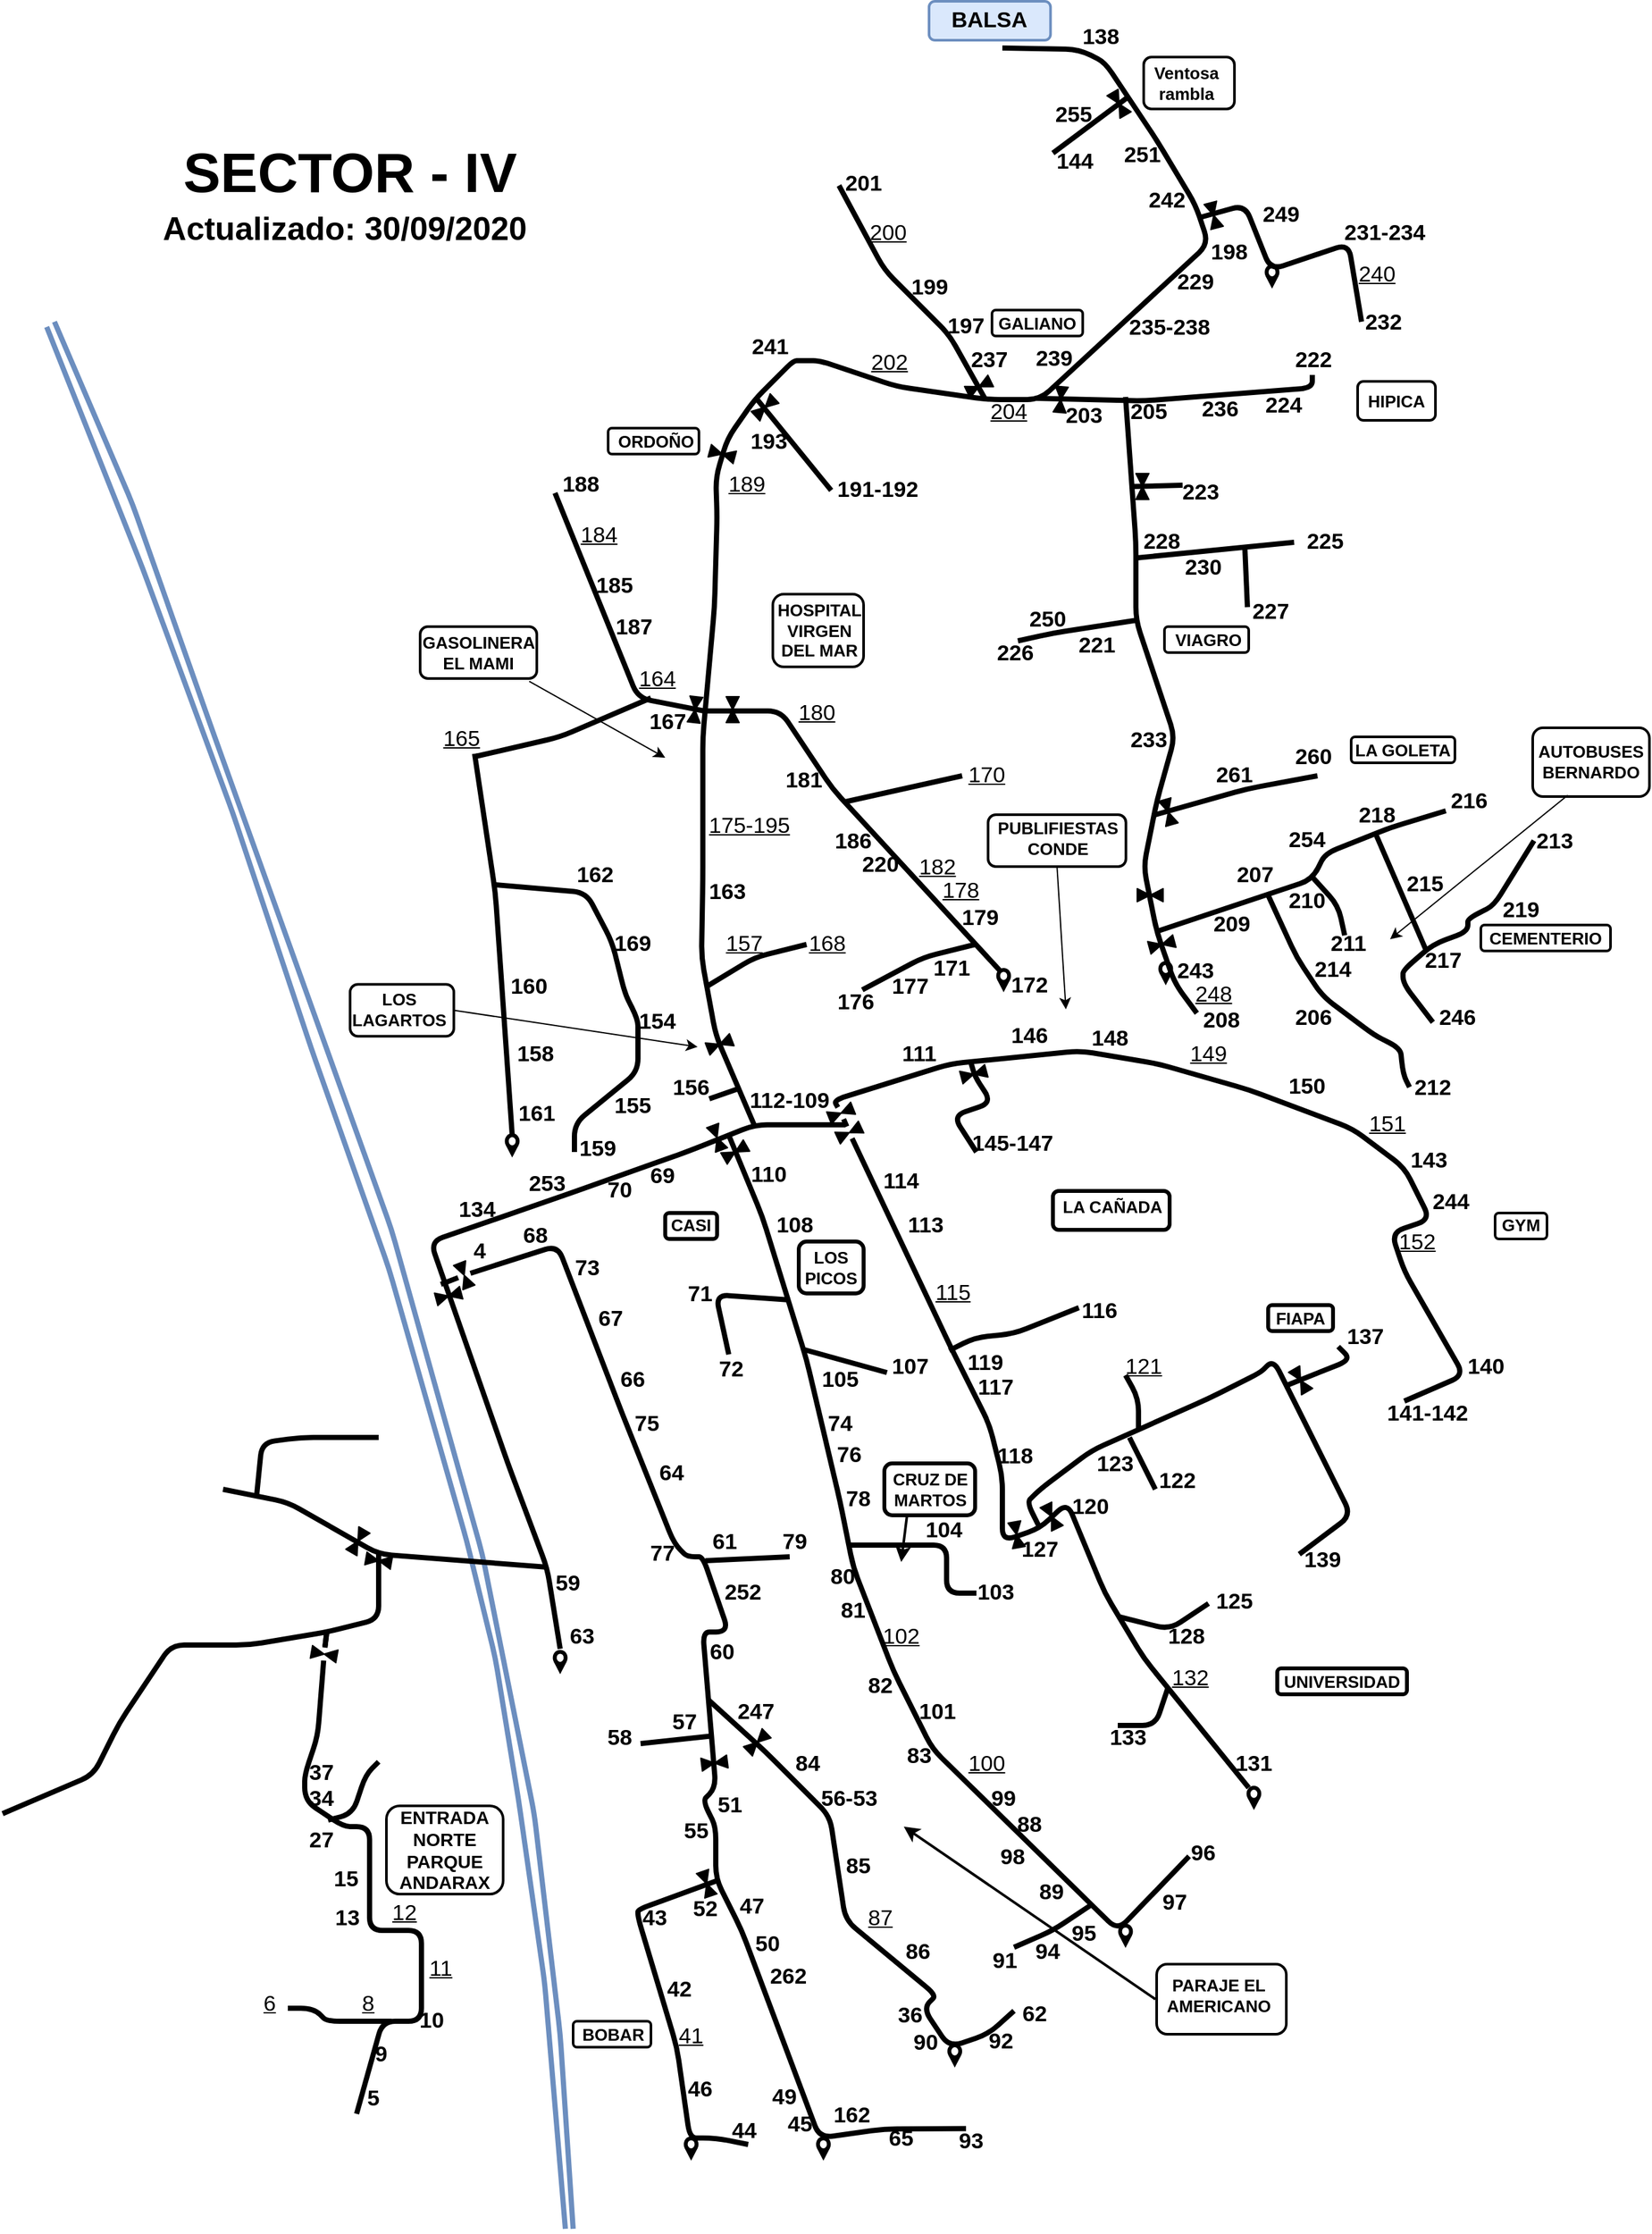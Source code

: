 <mxfile>
    <diagram id="HdCi4xxwm43SFn0jPlBq" name="Page-1">
        <mxGraphModel dx="867" dy="1786" grid="1" gridSize="10" guides="1" tooltips="1" connect="1" arrows="1" fold="1" page="1" pageScale="1" pageWidth="827" pageHeight="1169" math="0" shadow="0">
            <root>
                <mxCell id="0"/>
                <mxCell id="1" parent="0"/>
                <mxCell id="fkt52YcFWbxHf_qx1ULQ-287" value="" style="rounded=1;whiteSpace=wrap;html=1;strokeWidth=2;fillColor=#dae8fc;fontSize=17;strokeColor=#6c8ebf;" parent="1" vertex="1">
                    <mxGeometry x="804.47" y="-1157" width="93.69" height="30" as="geometry"/>
                </mxCell>
                <mxCell id="sylwxvl_cKESi2oZsQH4-89" value="" style="verticalLabelPosition=bottom;align=center;html=1;verticalAlign=top;pointerEvents=1;dashed=0;shape=mxgraph.pid2valves.valve;valveType=gate;defState=closed;strokeWidth=1;fillColor=none;fontSize=17;rotation=-25;" parent="1" vertex="1">
                    <mxGeometry x="733" y="-290" width="20" height="10" as="geometry"/>
                </mxCell>
                <mxCell id="sylwxvl_cKESi2oZsQH4-2" value="" style="endArrow=none;html=1;strokeWidth=4;fillColor=#dae8fc;strokeColor=#6c8ebf;" parent="1" edge="1">
                    <mxGeometry width="50" height="50" relative="1" as="geometry">
                        <mxPoint x="530" y="560" as="sourcePoint"/>
                        <mxPoint x="130" y="-910" as="targetPoint"/>
                        <Array as="points">
                            <mxPoint x="520" y="410"/>
                            <mxPoint x="500" y="240"/>
                            <mxPoint x="460" y="40"/>
                            <mxPoint x="390" y="-210"/>
                            <mxPoint x="250" y="-600"/>
                            <mxPoint x="190" y="-770"/>
                        </Array>
                    </mxGeometry>
                </mxCell>
                <mxCell id="sylwxvl_cKESi2oZsQH4-3" value="" style="endArrow=none;html=1;strokeWidth=4;fillColor=#dae8fc;strokeColor=#6c8ebf;" parent="1" edge="1">
                    <mxGeometry width="50" height="50" relative="1" as="geometry">
                        <mxPoint x="524" y="560" as="sourcePoint"/>
                        <mxPoint x="124" y="-906" as="targetPoint"/>
                        <Array as="points">
                            <mxPoint x="508" y="370"/>
                            <mxPoint x="488" y="230"/>
                            <mxPoint x="470" y="120"/>
                            <mxPoint x="448" y="30"/>
                            <mxPoint x="388" y="-180"/>
                            <mxPoint x="328" y="-350"/>
                            <mxPoint x="268" y="-530"/>
                            <mxPoint x="198" y="-720"/>
                        </Array>
                    </mxGeometry>
                </mxCell>
                <mxCell id="sylwxvl_cKESi2oZsQH4-4" value="" style="endArrow=none;html=1;strokeWidth=4;" parent="1" edge="1">
                    <mxGeometry width="50" height="50" relative="1" as="geometry">
                        <mxPoint x="510" y="50" as="sourcePoint"/>
                        <mxPoint x="260" y="-10" as="targetPoint"/>
                        <Array as="points">
                            <mxPoint x="380" y="40"/>
                            <mxPoint x="310"/>
                        </Array>
                    </mxGeometry>
                </mxCell>
                <mxCell id="sylwxvl_cKESi2oZsQH4-5" value="" style="endArrow=none;html=1;strokeWidth=4;" parent="1" edge="1">
                    <mxGeometry width="50" height="50" relative="1" as="geometry">
                        <mxPoint x="286" y="-6" as="sourcePoint"/>
                        <mxPoint x="380" y="-50" as="targetPoint"/>
                        <Array as="points">
                            <mxPoint x="290" y="-46"/>
                            <mxPoint x="320" y="-50"/>
                            <mxPoint x="350" y="-50"/>
                        </Array>
                    </mxGeometry>
                </mxCell>
                <mxCell id="sylwxvl_cKESi2oZsQH4-6" value="" style="endArrow=none;html=1;strokeWidth=4;" parent="1" edge="1">
                    <mxGeometry width="50" height="50" relative="1" as="geometry">
                        <mxPoint x="90" y="240" as="sourcePoint"/>
                        <mxPoint x="380" y="40" as="targetPoint"/>
                        <Array as="points">
                            <mxPoint x="160" y="210"/>
                            <mxPoint x="180" y="170"/>
                            <mxPoint x="220" y="110"/>
                            <mxPoint x="280" y="110"/>
                            <mxPoint x="340" y="100"/>
                            <mxPoint x="380" y="90"/>
                        </Array>
                    </mxGeometry>
                </mxCell>
                <mxCell id="sylwxvl_cKESi2oZsQH4-7" value="" style="endArrow=none;html=1;strokeWidth=4;" parent="1" edge="1">
                    <mxGeometry width="50" height="50" relative="1" as="geometry">
                        <mxPoint x="338.621" y="111.032" as="sourcePoint"/>
                        <mxPoint x="340" y="100" as="targetPoint"/>
                        <Array as="points"/>
                    </mxGeometry>
                </mxCell>
                <mxCell id="sylwxvl_cKESi2oZsQH4-8" value="" style="endArrow=none;html=1;strokeWidth=4;" parent="1" edge="1">
                    <mxGeometry width="50" height="50" relative="1" as="geometry">
                        <mxPoint x="310" y="390" as="sourcePoint"/>
                        <mxPoint x="390" y="400" as="targetPoint"/>
                        <Array as="points">
                            <mxPoint x="330" y="390"/>
                            <mxPoint x="340" y="400"/>
                        </Array>
                    </mxGeometry>
                </mxCell>
                <mxCell id="sylwxvl_cKESi2oZsQH4-9" value="" style="endArrow=none;html=1;strokeWidth=4;" parent="1" edge="1">
                    <mxGeometry width="50" height="50" relative="1" as="geometry">
                        <mxPoint x="341" y="245" as="sourcePoint"/>
                        <mxPoint x="380" y="200" as="targetPoint"/>
                        <Array as="points">
                            <mxPoint x="360" y="240"/>
                            <mxPoint x="370" y="210"/>
                        </Array>
                    </mxGeometry>
                </mxCell>
                <mxCell id="sylwxvl_cKESi2oZsQH4-10" value="&lt;b style=&quot;font-size: 17px;&quot;&gt;37&lt;/b&gt;" style="text;html=1;strokeColor=none;fillColor=none;align=center;verticalAlign=middle;whiteSpace=wrap;rounded=0;opacity=15;strokeWidth=1;perimeterSpacing=0;fontSize=17;" parent="1" vertex="1">
                    <mxGeometry x="316" y="199" width="40" height="20" as="geometry"/>
                </mxCell>
                <mxCell id="sylwxvl_cKESi2oZsQH4-11" value="&lt;b&gt;34&lt;/b&gt;" style="text;html=1;strokeColor=none;fillColor=none;align=center;verticalAlign=middle;whiteSpace=wrap;rounded=0;fontSize=17;opacity=15;" parent="1" vertex="1">
                    <mxGeometry x="316" y="219" width="40" height="20" as="geometry"/>
                </mxCell>
                <mxCell id="sylwxvl_cKESi2oZsQH4-12" value="&lt;div style=&quot;font-size: 14px;&quot;&gt;&lt;span style=&quot;font-size: 14px;&quot;&gt;ENTRADA&lt;/span&gt;&lt;/div&gt;&lt;div style=&quot;font-size: 14px;&quot;&gt;&lt;span style=&quot;font-size: 14px;&quot;&gt;NORTE&lt;/span&gt;&lt;/div&gt;&lt;div style=&quot;font-size: 14px;&quot;&gt;&lt;span style=&quot;font-size: 14px;&quot;&gt;PARQUE&lt;/span&gt;&lt;/div&gt;&lt;div style=&quot;font-size: 14px;&quot;&gt;&lt;span style=&quot;font-size: 14px;&quot;&gt;ANDARAX&lt;/span&gt;&lt;/div&gt;" style="text;html=1;strokeColor=none;fillColor=none;align=center;verticalAlign=middle;whiteSpace=wrap;rounded=0;fontSize=14;opacity=15;fontStyle=1" parent="1" vertex="1">
                    <mxGeometry x="426" y="258" width="10" height="20" as="geometry"/>
                </mxCell>
                <mxCell id="sylwxvl_cKESi2oZsQH4-13" value="" style="rounded=1;whiteSpace=wrap;html=1;strokeWidth=2;fontSize=14;perimeterSpacing=0;fillColor=none;" parent="1" vertex="1">
                    <mxGeometry x="386" y="234" width="90" height="68" as="geometry"/>
                </mxCell>
                <mxCell id="sylwxvl_cKESi2oZsQH4-14" value="&lt;b style=&quot;font-size: 17px;&quot;&gt;27&lt;/b&gt;" style="text;html=1;strokeColor=none;fillColor=none;align=center;verticalAlign=middle;whiteSpace=wrap;rounded=0;fontSize=17;strokeWidth=1;" parent="1" vertex="1">
                    <mxGeometry x="316" y="251" width="40" height="20" as="geometry"/>
                </mxCell>
                <mxCell id="sylwxvl_cKESi2oZsQH4-15" value="&lt;b&gt;15&lt;/b&gt;" style="text;html=1;strokeColor=none;fillColor=none;align=center;verticalAlign=middle;whiteSpace=wrap;rounded=0;fontSize=17;" parent="1" vertex="1">
                    <mxGeometry x="335" y="281" width="40" height="20" as="geometry"/>
                </mxCell>
                <mxCell id="sylwxvl_cKESi2oZsQH4-16" value="13" style="text;html=1;strokeColor=none;fillColor=none;align=center;verticalAlign=middle;whiteSpace=wrap;rounded=0;fontSize=17;fontStyle=1" parent="1" vertex="1">
                    <mxGeometry x="336" y="311" width="40" height="20" as="geometry"/>
                </mxCell>
                <mxCell id="sylwxvl_cKESi2oZsQH4-17" value="&lt;u&gt;12&lt;/u&gt;" style="text;html=1;strokeColor=none;fillColor=none;align=center;verticalAlign=middle;whiteSpace=wrap;rounded=0;fontSize=17;" parent="1" vertex="1">
                    <mxGeometry x="380" y="307" width="40" height="20" as="geometry"/>
                </mxCell>
                <mxCell id="sylwxvl_cKESi2oZsQH4-18" value="&lt;u&gt;11&lt;/u&gt;" style="text;html=1;strokeColor=none;fillColor=none;align=center;verticalAlign=middle;whiteSpace=wrap;rounded=0;fontSize=17;" parent="1" vertex="1">
                    <mxGeometry x="408" y="350" width="40" height="20" as="geometry"/>
                </mxCell>
                <mxCell id="sylwxvl_cKESi2oZsQH4-19" value="&lt;u&gt;6&lt;/u&gt;" style="text;html=1;strokeColor=none;fillColor=none;align=center;verticalAlign=middle;whiteSpace=wrap;rounded=0;fontSize=17;" parent="1" vertex="1">
                    <mxGeometry x="276" y="377" width="40" height="20" as="geometry"/>
                </mxCell>
                <mxCell id="sylwxvl_cKESi2oZsQH4-20" value="8" style="text;html=1;strokeColor=none;fillColor=none;align=center;verticalAlign=middle;whiteSpace=wrap;rounded=0;fontSize=17;fontStyle=4" parent="1" vertex="1">
                    <mxGeometry x="352" y="377" width="40" height="20" as="geometry"/>
                </mxCell>
                <mxCell id="sylwxvl_cKESi2oZsQH4-21" value="10" style="text;html=1;strokeColor=none;fillColor=none;align=center;verticalAlign=middle;whiteSpace=wrap;rounded=0;fontSize=17;fontStyle=1" parent="1" vertex="1">
                    <mxGeometry x="401" y="390" width="40" height="20" as="geometry"/>
                </mxCell>
                <mxCell id="sylwxvl_cKESi2oZsQH4-22" value="9" style="text;html=1;strokeColor=none;fillColor=none;align=center;verticalAlign=middle;whiteSpace=wrap;rounded=0;fontSize=17;fontStyle=1" parent="1" vertex="1">
                    <mxGeometry x="362" y="416" width="40" height="20" as="geometry"/>
                </mxCell>
                <mxCell id="sylwxvl_cKESi2oZsQH4-23" value="5" style="text;html=1;strokeColor=none;fillColor=none;align=center;verticalAlign=middle;whiteSpace=wrap;rounded=0;fontSize=17;fontStyle=1" parent="1" vertex="1">
                    <mxGeometry x="356" y="450" width="40" height="20" as="geometry"/>
                </mxCell>
                <mxCell id="sylwxvl_cKESi2oZsQH4-27" value="" style="endArrow=none;html=1;strokeWidth=4;" parent="1" source="sylwxvl_cKESi2oZsQH4-33" edge="1">
                    <mxGeometry width="50" height="50" relative="1" as="geometry">
                        <mxPoint x="363" y="471.379" as="sourcePoint"/>
                        <mxPoint x="340" y="100" as="targetPoint"/>
                        <Array as="points"/>
                    </mxGeometry>
                </mxCell>
                <mxCell id="sylwxvl_cKESi2oZsQH4-28" value="" style="verticalLabelPosition=bottom;align=center;html=1;verticalAlign=top;pointerEvents=1;dashed=0;shape=mxgraph.pid2valves.valve;valveType=gate;defState=closed;strokeWidth=1;fillColor=none;fontSize=17;rotation=-60;" parent="1" vertex="1">
                    <mxGeometry x="354" y="25" width="20" height="10" as="geometry"/>
                </mxCell>
                <mxCell id="sylwxvl_cKESi2oZsQH4-33" value="" style="verticalLabelPosition=bottom;align=center;html=1;verticalAlign=top;pointerEvents=1;dashed=0;shape=mxgraph.pid2valves.valve;valveType=gate;defState=closed;strokeWidth=1;fillColor=none;fontSize=17;rotation=10;" parent="1" vertex="1">
                    <mxGeometry x="328" y="112" width="20" height="10" as="geometry"/>
                </mxCell>
                <mxCell id="sylwxvl_cKESi2oZsQH4-36" value="" style="endArrow=none;html=1;strokeWidth=4;" parent="1" target="sylwxvl_cKESi2oZsQH4-33" edge="1">
                    <mxGeometry width="50" height="50" relative="1" as="geometry">
                        <mxPoint x="363.0" y="471.379" as="sourcePoint"/>
                        <mxPoint x="340" y="100" as="targetPoint"/>
                        <Array as="points">
                            <mxPoint x="383" y="400"/>
                            <mxPoint x="413" y="400"/>
                            <mxPoint x="413" y="330"/>
                            <mxPoint x="373" y="330"/>
                            <mxPoint x="373" y="250"/>
                            <mxPoint x="353" y="250"/>
                            <mxPoint x="323" y="230"/>
                            <mxPoint x="323" y="210"/>
                            <mxPoint x="333" y="180"/>
                        </Array>
                    </mxGeometry>
                </mxCell>
                <mxCell id="sylwxvl_cKESi2oZsQH4-37" value="" style="verticalLabelPosition=bottom;align=center;html=1;verticalAlign=top;pointerEvents=1;dashed=0;shape=mxgraph.pid2valves.valve;valveType=gate;defState=closed;strokeWidth=1;fillColor=none;fontSize=17;rotation=10;" parent="1" vertex="1">
                    <mxGeometry x="370" y="40" width="20" height="10" as="geometry"/>
                </mxCell>
                <mxCell id="sylwxvl_cKESi2oZsQH4-39" value="" style="endArrow=none;html=1;strokeWidth=4;fontSize=17;" parent="1" source="sylwxvl_cKESi2oZsQH4-90" edge="1">
                    <mxGeometry width="50" height="50" relative="1" as="geometry">
                        <mxPoint x="1051" y="220" as="sourcePoint"/>
                        <mxPoint x="1171" y="-78" as="targetPoint"/>
                        <Array as="points">
                            <mxPoint x="731" y="-310"/>
                            <mxPoint x="821" y="-338"/>
                            <mxPoint x="921" y="-348"/>
                            <mxPoint x="981" y="-338"/>
                            <mxPoint x="1051" y="-318"/>
                            <mxPoint x="1131" y="-288"/>
                            <mxPoint x="1171" y="-258"/>
                            <mxPoint x="1191" y="-218"/>
                            <mxPoint x="1161" y="-208"/>
                            <mxPoint x="1171" y="-178"/>
                            <mxPoint x="1217" y="-98"/>
                        </Array>
                    </mxGeometry>
                </mxCell>
                <mxCell id="sylwxvl_cKESi2oZsQH4-40" value="" style="verticalLabelPosition=bottom;align=center;outlineConnect=0;dashed=0;html=1;verticalAlign=top;shape=mxgraph.pid.flow_sensors.rotameter;strokeWidth=3;fillColor=none;fontSize=17;rotation=-90;" parent="1" vertex="1">
                    <mxGeometry x="817.31" y="421.32" width="14" height="8.38" as="geometry"/>
                </mxCell>
                <mxCell id="sylwxvl_cKESi2oZsQH4-41" value="&lt;span style=&quot;color: rgba(0 , 0 , 0 , 0) ; font-family: monospace ; font-size: 0px&quot;&gt;%3CmxGraphModel%3E%3Croot%3E%3CmxCell%20id%3D%220%22%2F%3E%3CmxCell%20id%3D%221%22%20parent%3D%220%22%2F%3E%3CmxCell%20id%3D%222%22%20value%3D%22%22%20style%3D%22verticalLabelPosition%3Dbottom%3Balign%3Dcenter%3Bhtml%3D1%3BverticalAlign%3Dtop%3BpointerEvents%3D1%3Bdashed%3D0%3Bshape%3Dmxgraph.pid2valves.valve%3BvalveType%3Dgate%3BdefState%3Dclosed%3BstrokeWidth%3D1%3BfillColor%3Dnone%3BfontSize%3D17%3Brotation%3D-60%3B%22%20vertex%3D%221%22%20parent%3D%221%22%3E%3CmxGeometry%20x%3D%22834%22%20y%3D%22-500%22%20width%3D%2220%22%20height%3D%2210%22%20as%3D%22geometry%22%2F%3E%3C%2FmxCell%3E%3C%2Froot%3E%3C%2FmxGraphModel%3E&lt;/span&gt;&lt;span style=&quot;color: rgba(0 , 0 , 0 , 0) ; font-family: monospace ; font-size: 0px&quot;&gt;%3CmxGraphModel%3E%3Croot%3E%3CmxCell%20id%3D%220%22%2F%3E%3CmxCell%20id%3D%221%22%20parent%3D%220%22%2F%3E%3CmxCell%20id%3D%222%22%20value%3D%22%22%20style%3D%22verticalLabelPosition%3Dbottom%3Balign%3Dcenter%3Bhtml%3D1%3BverticalAlign%3Dtop%3BpointerEvents%3D1%3Bdashed%3D0%3Bshape%3Dmxgraph.pid2valves.valve%3BvalveType%3Dgate%3BdefState%3Dclosed%3BstrokeWidth%3D1%3BfillColor%3Dnone%3BfontSize%3D17%3Brotation%3D-60%3B%22%20vertex%3D%221%22%20parent%3D%221%22%3E%3CmxGeometry%20x%3D%22834%22%20y%3D%22-500%22%20width%3D%2220%22%20height%3D%2210%22%20as%3D%22geometry%22%2F%3E%3C%2FmxCell%3E%3C%2Froot%3E%3C%2FmxGraphModel%3E&lt;/span&gt;" style="verticalLabelPosition=bottom;align=center;outlineConnect=0;dashed=0;html=1;verticalAlign=top;shape=mxgraph.pid.flow_sensors.rotameter;strokeWidth=3;fillColor=none;fontSize=17;rotation=-90;" parent="1" vertex="1">
                    <mxGeometry x="980.0" y="-413" width="14" height="8.38" as="geometry"/>
                </mxCell>
                <mxCell id="sylwxvl_cKESi2oZsQH4-42" value="" style="verticalLabelPosition=bottom;align=center;outlineConnect=0;dashed=0;html=1;verticalAlign=top;shape=mxgraph.pid.flow_sensors.rotameter;strokeWidth=3;fillColor=none;fontSize=17;rotation=-90;" parent="1" vertex="1">
                    <mxGeometry x="1048" y="222.81" width="14" height="8.38" as="geometry"/>
                </mxCell>
                <mxCell id="sylwxvl_cKESi2oZsQH4-43" value="" style="verticalLabelPosition=bottom;align=center;outlineConnect=0;dashed=0;html=1;verticalAlign=top;shape=mxgraph.pid.flow_sensors.rotameter;strokeWidth=3;fillColor=none;fontSize=17;rotation=-90;" parent="1" vertex="1">
                    <mxGeometry x="949" y="329" width="14" height="8.38" as="geometry"/>
                </mxCell>
                <mxCell id="sylwxvl_cKESi2oZsQH4-44" value="" style="verticalLabelPosition=bottom;align=center;outlineConnect=0;dashed=0;html=1;verticalAlign=top;shape=mxgraph.pid.flow_sensors.rotameter;strokeWidth=3;fillColor=none;fontSize=17;rotation=-90;" parent="1" vertex="1">
                    <mxGeometry x="614" y="493" width="14" height="8.38" as="geometry"/>
                </mxCell>
                <mxCell id="sylwxvl_cKESi2oZsQH4-45" value="" style="verticalLabelPosition=bottom;align=center;outlineConnect=0;dashed=0;html=1;verticalAlign=top;shape=mxgraph.pid.flow_sensors.rotameter;strokeWidth=3;fillColor=none;fontSize=17;rotation=-90;" parent="1" vertex="1">
                    <mxGeometry x="716" y="493" width="14" height="8.38" as="geometry"/>
                </mxCell>
                <mxCell id="sylwxvl_cKESi2oZsQH4-46" value="" style="verticalLabelPosition=bottom;align=center;outlineConnect=0;dashed=0;html=1;verticalAlign=top;shape=mxgraph.pid.flow_sensors.rotameter;strokeWidth=3;fillColor=none;fontSize=17;rotation=-90;" parent="1" vertex="1">
                    <mxGeometry x="476" y="-280.19" width="14" height="8.38" as="geometry"/>
                </mxCell>
                <mxCell id="sylwxvl_cKESi2oZsQH4-47" value="" style="verticalLabelPosition=bottom;align=center;outlineConnect=0;dashed=0;html=1;verticalAlign=top;shape=mxgraph.pid.flow_sensors.rotameter;strokeWidth=3;fillColor=none;fontSize=17;rotation=-90;" parent="1" vertex="1">
                    <mxGeometry x="513" y="118" width="14" height="8.38" as="geometry"/>
                </mxCell>
                <mxCell id="sylwxvl_cKESi2oZsQH4-51" value="" style="verticalLabelPosition=bottom;align=center;html=1;verticalAlign=top;pointerEvents=1;dashed=0;shape=mxgraph.pid2valves.valve;valveType=gate;defState=closed;strokeWidth=1;fillColor=none;fontSize=17;rotation=-116;" parent="1" vertex="1">
                    <mxGeometry x="889" y="6" width="20" height="10" as="geometry"/>
                </mxCell>
                <mxCell id="sylwxvl_cKESi2oZsQH4-53" value="" style="verticalLabelPosition=bottom;align=center;html=1;verticalAlign=top;pointerEvents=1;dashed=0;shape=mxgraph.pid2valves.valve;valveType=gate;defState=closed;strokeWidth=1;fillColor=none;fontSize=17;rotation=-15;" parent="1" vertex="1">
                    <mxGeometry x="974" y="-435" width="20" height="10" as="geometry"/>
                </mxCell>
                <mxCell id="sylwxvl_cKESi2oZsQH4-54" value="" style="verticalLabelPosition=bottom;align=center;html=1;verticalAlign=top;pointerEvents=1;dashed=0;shape=mxgraph.pid2valves.valve;valveType=gate;defState=closed;strokeWidth=1;fillColor=none;fontSize=17;rotation=-100;" parent="1" vertex="1">
                    <mxGeometry x="862" y="20" width="20" height="10" as="geometry"/>
                </mxCell>
                <mxCell id="sylwxvl_cKESi2oZsQH4-55" value="" style="endArrow=none;html=1;strokeWidth=4;fontSize=17;" parent="1" edge="1">
                    <mxGeometry width="50" height="50" relative="1" as="geometry">
                        <mxPoint x="950" y="172" as="sourcePoint"/>
                        <mxPoint x="989" y="142" as="targetPoint"/>
                        <Array as="points">
                            <mxPoint x="979" y="172"/>
                        </Array>
                    </mxGeometry>
                </mxCell>
                <mxCell id="sylwxvl_cKESi2oZsQH4-56" value="133" style="text;html=1;strokeColor=none;fillColor=none;align=center;verticalAlign=middle;whiteSpace=wrap;rounded=0;fontSize=17;fontStyle=1" parent="1" vertex="1">
                    <mxGeometry x="938" y="172" width="40" height="20" as="geometry"/>
                </mxCell>
                <mxCell id="sylwxvl_cKESi2oZsQH4-57" value="131" style="text;html=1;strokeColor=none;fillColor=none;align=center;verticalAlign=middle;whiteSpace=wrap;rounded=0;fontSize=17;fontStyle=1" parent="1" vertex="1">
                    <mxGeometry x="1035" y="192" width="40" height="20" as="geometry"/>
                </mxCell>
                <mxCell id="sylwxvl_cKESi2oZsQH4-58" value="&lt;u&gt;132&lt;/u&gt;" style="text;html=1;strokeColor=none;fillColor=none;align=center;verticalAlign=middle;whiteSpace=wrap;rounded=0;fontSize=17;" parent="1" vertex="1">
                    <mxGeometry x="986" y="126.38" width="40" height="20" as="geometry"/>
                </mxCell>
                <mxCell id="sylwxvl_cKESi2oZsQH4-59" value="" style="endArrow=none;html=1;strokeWidth=4;fontSize=17;" parent="1" edge="1">
                    <mxGeometry width="50" height="50" relative="1" as="geometry">
                        <mxPoint x="950" y="88" as="sourcePoint"/>
                        <mxPoint x="1020" y="78" as="targetPoint"/>
                        <Array as="points">
                            <mxPoint x="990" y="98"/>
                        </Array>
                    </mxGeometry>
                </mxCell>
                <mxCell id="sylwxvl_cKESi2oZsQH4-60" value="128" style="text;html=1;strokeColor=none;fillColor=none;align=center;verticalAlign=middle;whiteSpace=wrap;rounded=0;fontSize=17;fontStyle=1" parent="1" vertex="1">
                    <mxGeometry x="983" y="94" width="40" height="20" as="geometry"/>
                </mxCell>
                <mxCell id="sylwxvl_cKESi2oZsQH4-61" value="125" style="text;html=1;strokeColor=none;fillColor=none;align=center;verticalAlign=middle;whiteSpace=wrap;rounded=0;fontSize=17;fontStyle=1" parent="1" vertex="1">
                    <mxGeometry x="1020" y="67" width="40" height="20" as="geometry"/>
                </mxCell>
                <mxCell id="sylwxvl_cKESi2oZsQH4-62" value="&lt;font style=&quot;font-size: 13px;&quot;&gt;&lt;b style=&quot;font-size: 13px;&quot;&gt;UNIVERSIDAD&lt;/b&gt;&lt;/font&gt;" style="text;html=1;strokeColor=none;fillColor=none;align=center;verticalAlign=middle;whiteSpace=wrap;rounded=0;fontSize=13;" parent="1" vertex="1">
                    <mxGeometry x="1103" y="128" width="40" height="20" as="geometry"/>
                </mxCell>
                <mxCell id="sylwxvl_cKESi2oZsQH4-63" value="" style="rounded=1;whiteSpace=wrap;html=1;strokeWidth=3;fillColor=none;fontSize=13;" parent="1" vertex="1">
                    <mxGeometry x="1073" y="128" width="100" height="20" as="geometry"/>
                </mxCell>
                <mxCell id="sylwxvl_cKESi2oZsQH4-64" value="127" style="text;html=1;strokeColor=none;fillColor=none;align=center;verticalAlign=middle;whiteSpace=wrap;rounded=0;fontSize=17;fontStyle=1" parent="1" vertex="1">
                    <mxGeometry x="870" y="27" width="40" height="20" as="geometry"/>
                </mxCell>
                <mxCell id="sylwxvl_cKESi2oZsQH4-65" value="120" style="text;html=1;strokeColor=none;fillColor=none;align=center;verticalAlign=middle;whiteSpace=wrap;rounded=0;fontSize=17;fontStyle=1" parent="1" vertex="1">
                    <mxGeometry x="909" y="-6" width="40" height="20" as="geometry"/>
                </mxCell>
                <mxCell id="sylwxvl_cKESi2oZsQH4-66" value="" style="endArrow=none;html=1;strokeWidth=4;fontSize=17;" parent="1" edge="1">
                    <mxGeometry width="50" height="50" relative="1" as="geometry">
                        <mxPoint x="1090" y="40" as="sourcePoint"/>
                        <mxPoint x="890" y="20" as="targetPoint"/>
                        <Array as="points">
                            <mxPoint x="1130" y="10"/>
                            <mxPoint x="1070" y="-110"/>
                            <mxPoint x="1060" y="-100"/>
                            <mxPoint x="1020" y="-80"/>
                            <mxPoint x="930" y="-40"/>
                            <mxPoint x="890" y="-10"/>
                            <mxPoint x="880"/>
                        </Array>
                    </mxGeometry>
                </mxCell>
                <mxCell id="sylwxvl_cKESi2oZsQH4-67" value="" style="endArrow=none;html=1;strokeWidth=4;fontSize=17;" parent="1" edge="1">
                    <mxGeometry width="50" height="50" relative="1" as="geometry">
                        <mxPoint x="979" y="-10" as="sourcePoint"/>
                        <mxPoint x="959" y="-50" as="targetPoint"/>
                    </mxGeometry>
                </mxCell>
                <mxCell id="sylwxvl_cKESi2oZsQH4-68" value="" style="endArrow=none;html=1;strokeWidth=4;fontSize=17;" parent="1" edge="1">
                    <mxGeometry width="50" height="50" relative="1" as="geometry">
                        <mxPoint x="966" y="-56" as="sourcePoint"/>
                        <mxPoint x="956" y="-98" as="targetPoint"/>
                        <Array as="points">
                            <mxPoint x="966" y="-80"/>
                        </Array>
                    </mxGeometry>
                </mxCell>
                <mxCell id="sylwxvl_cKESi2oZsQH4-69" value="" style="endArrow=none;html=1;strokeWidth=4;fontSize=17;" parent="1" edge="1">
                    <mxGeometry width="50" height="50" relative="1" as="geometry">
                        <mxPoint x="1080" y="-90" as="sourcePoint"/>
                        <mxPoint x="1120" y="-120" as="targetPoint"/>
                        <Array as="points">
                            <mxPoint x="1130" y="-110"/>
                        </Array>
                    </mxGeometry>
                </mxCell>
                <mxCell id="sylwxvl_cKESi2oZsQH4-70" value="118" style="text;html=1;strokeColor=none;fillColor=none;align=center;verticalAlign=middle;whiteSpace=wrap;rounded=0;fontSize=17;fontStyle=1" parent="1" vertex="1">
                    <mxGeometry x="851" y="-44.81" width="40" height="20" as="geometry"/>
                </mxCell>
                <mxCell id="sylwxvl_cKESi2oZsQH4-71" value="123" style="text;html=1;strokeColor=none;fillColor=none;align=center;verticalAlign=middle;whiteSpace=wrap;rounded=0;fontSize=17;fontStyle=1" parent="1" vertex="1">
                    <mxGeometry x="928" y="-39" width="40" height="20" as="geometry"/>
                </mxCell>
                <mxCell id="sylwxvl_cKESi2oZsQH4-72" value="122" style="text;html=1;strokeColor=none;fillColor=none;align=center;verticalAlign=middle;whiteSpace=wrap;rounded=0;fontSize=17;fontStyle=1" parent="1" vertex="1">
                    <mxGeometry x="976" y="-26" width="40" height="20" as="geometry"/>
                </mxCell>
                <mxCell id="sylwxvl_cKESi2oZsQH4-73" value="137" style="text;html=1;strokeColor=none;fillColor=none;align=center;verticalAlign=middle;whiteSpace=wrap;rounded=0;fontSize=17;fontStyle=1" parent="1" vertex="1">
                    <mxGeometry x="1121" y="-137" width="40" height="20" as="geometry"/>
                </mxCell>
                <mxCell id="sylwxvl_cKESi2oZsQH4-74" value="119" style="text;html=1;strokeColor=none;fillColor=none;align=center;verticalAlign=middle;whiteSpace=wrap;rounded=0;fontSize=17;fontStyle=1" parent="1" vertex="1">
                    <mxGeometry x="828" y="-117" width="40" height="20" as="geometry"/>
                </mxCell>
                <mxCell id="sylwxvl_cKESi2oZsQH4-75" value="117" style="text;html=1;strokeColor=none;fillColor=none;align=center;verticalAlign=middle;whiteSpace=wrap;rounded=0;fontSize=17;fontStyle=1" parent="1" vertex="1">
                    <mxGeometry x="836.31" y="-98" width="40" height="20" as="geometry"/>
                </mxCell>
                <mxCell id="sylwxvl_cKESi2oZsQH4-76" value="" style="endArrow=none;html=1;strokeWidth=4;fontSize=17;" parent="1" edge="1">
                    <mxGeometry width="50" height="50" relative="1" as="geometry">
                        <mxPoint x="820" y="-117" as="sourcePoint"/>
                        <mxPoint x="920" y="-150" as="targetPoint"/>
                        <Array as="points">
                            <mxPoint x="840" y="-127"/>
                            <mxPoint x="870" y="-130"/>
                        </Array>
                    </mxGeometry>
                </mxCell>
                <mxCell id="sylwxvl_cKESi2oZsQH4-77" value="116" style="text;html=1;strokeColor=none;fillColor=none;align=center;verticalAlign=middle;whiteSpace=wrap;rounded=0;fontSize=17;fontStyle=1" parent="1" vertex="1">
                    <mxGeometry x="916" y="-157" width="40" height="20" as="geometry"/>
                </mxCell>
                <mxCell id="sylwxvl_cKESi2oZsQH4-78" value="FIAPA" style="text;html=1;strokeColor=none;fillColor=none;align=center;verticalAlign=middle;whiteSpace=wrap;rounded=0;fontSize=13;fontStyle=1" parent="1" vertex="1">
                    <mxGeometry x="1071" y="-152" width="40" height="20" as="geometry"/>
                </mxCell>
                <mxCell id="sylwxvl_cKESi2oZsQH4-79" value="" style="rounded=1;whiteSpace=wrap;html=1;strokeWidth=3;fillColor=none;fontSize=13;" parent="1" vertex="1">
                    <mxGeometry x="1066" y="-152" width="50" height="20" as="geometry"/>
                </mxCell>
                <mxCell id="sylwxvl_cKESi2oZsQH4-52" value="" style="verticalLabelPosition=bottom;align=center;html=1;verticalAlign=top;pointerEvents=1;dashed=0;shape=mxgraph.pid2valves.valve;valveType=gate;defState=closed;strokeWidth=1;fillColor=none;fontSize=17;rotation=-120;" parent="1" vertex="1">
                    <mxGeometry x="1081" y="-99" width="20" height="10" as="geometry"/>
                </mxCell>
                <mxCell id="sylwxvl_cKESi2oZsQH4-81" value="&lt;u&gt;121&lt;/u&gt;" style="text;html=1;strokeColor=none;fillColor=none;align=center;verticalAlign=middle;whiteSpace=wrap;rounded=0;fontSize=17;" parent="1" vertex="1">
                    <mxGeometry x="950" y="-114" width="40" height="20" as="geometry"/>
                </mxCell>
                <mxCell id="sylwxvl_cKESi2oZsQH4-82" value="115" style="text;html=1;strokeColor=none;fillColor=none;align=center;verticalAlign=middle;whiteSpace=wrap;rounded=0;fontSize=17;fontStyle=4" parent="1" vertex="1">
                    <mxGeometry x="803.31" y="-171" width="40" height="20" as="geometry"/>
                </mxCell>
                <mxCell id="sylwxvl_cKESi2oZsQH4-83" value="113" style="text;html=1;strokeColor=none;fillColor=none;align=center;verticalAlign=middle;whiteSpace=wrap;rounded=0;fontSize=17;fontStyle=1" parent="1" vertex="1">
                    <mxGeometry x="782" y="-223" width="40" height="20" as="geometry"/>
                </mxCell>
                <mxCell id="sylwxvl_cKESi2oZsQH4-84" value="114" style="text;html=1;strokeColor=none;fillColor=none;align=center;verticalAlign=middle;whiteSpace=wrap;rounded=0;fontSize=17;fontStyle=1" parent="1" vertex="1">
                    <mxGeometry x="763.31" y="-257" width="40" height="20" as="geometry"/>
                </mxCell>
                <mxCell id="sylwxvl_cKESi2oZsQH4-85" value="&lt;font style=&quot;font-size: 13px&quot;&gt;&lt;b&gt;LA CAÑADA&lt;/b&gt;&lt;/font&gt;" style="text;html=1;strokeColor=none;fillColor=none;align=center;verticalAlign=middle;whiteSpace=wrap;rounded=0;fontSize=17;" parent="1" vertex="1">
                    <mxGeometry x="896" y="-238" width="100" height="20" as="geometry"/>
                </mxCell>
                <mxCell id="sylwxvl_cKESi2oZsQH4-86" value="" style="rounded=1;whiteSpace=wrap;html=1;strokeWidth=3;fillColor=none;fontSize=17;" parent="1" vertex="1">
                    <mxGeometry x="900" y="-240" width="90" height="30" as="geometry"/>
                </mxCell>
                <mxCell id="sylwxvl_cKESi2oZsQH4-87" value="" style="verticalLabelPosition=bottom;align=center;html=1;verticalAlign=top;pointerEvents=1;dashed=0;shape=mxgraph.pid2valves.valve;valveType=gate;defState=closed;strokeWidth=1;fillColor=none;fontSize=17;rotation=353;" parent="1" vertex="1">
                    <mxGeometry x="629" y="196" width="20" height="10" as="geometry"/>
                </mxCell>
                <mxCell id="sylwxvl_cKESi2oZsQH4-88" value="" style="verticalLabelPosition=bottom;align=center;html=1;verticalAlign=top;pointerEvents=1;dashed=0;shape=mxgraph.pid2valves.valve;valveType=gate;defState=closed;strokeWidth=1;fillColor=none;fontSize=17;rotation=251;" parent="1" vertex="1">
                    <mxGeometry x="623" y="289" width="20" height="10" as="geometry"/>
                </mxCell>
                <mxCell id="sylwxvl_cKESi2oZsQH4-91" value="" style="verticalLabelPosition=bottom;align=center;html=1;verticalAlign=top;pointerEvents=1;dashed=0;shape=mxgraph.pid2valves.valve;valveType=gate;defState=closed;strokeWidth=1;fillColor=none;fontSize=17;rotation=-30;" parent="1" vertex="1">
                    <mxGeometry x="645" y="-275" width="20" height="10" as="geometry"/>
                </mxCell>
                <mxCell id="sylwxvl_cKESi2oZsQH4-93" value="" style="verticalLabelPosition=bottom;align=center;html=1;verticalAlign=top;pointerEvents=1;dashed=0;shape=mxgraph.pid2valves.valve;valveType=gate;defState=closed;strokeWidth=1;fillColor=none;fontSize=17;rotation=-15;" parent="1" vertex="1">
                    <mxGeometry x="829" y="-335" width="20" height="10" as="geometry"/>
                </mxCell>
                <mxCell id="sylwxvl_cKESi2oZsQH4-95" value="" style="verticalLabelPosition=bottom;align=center;html=1;verticalAlign=top;pointerEvents=1;dashed=0;shape=mxgraph.pid2valves.valve;valveType=gate;defState=closed;strokeWidth=1;fillColor=none;fontSize=17;rotation=-15;" parent="1" vertex="1">
                    <mxGeometry x="424" y="-164" width="20" height="10" as="geometry"/>
                </mxCell>
                <mxCell id="sylwxvl_cKESi2oZsQH4-98" value="" style="endArrow=none;html=1;strokeWidth=4;fontSize=17;" parent="1" target="sylwxvl_cKESi2oZsQH4-89" edge="1">
                    <mxGeometry width="50" height="50" relative="1" as="geometry">
                        <mxPoint x="1051" y="220" as="sourcePoint"/>
                        <mxPoint x="1171" y="-78" as="targetPoint"/>
                        <Array as="points">
                            <mxPoint x="970" y="120"/>
                            <mxPoint x="940" y="70"/>
                            <mxPoint x="911"/>
                            <mxPoint x="890" y="20"/>
                            <mxPoint x="861" y="30"/>
                            <mxPoint x="861" y="-20"/>
                            <mxPoint x="851" y="-60"/>
                            <mxPoint x="821" y="-120"/>
                        </Array>
                    </mxGeometry>
                </mxCell>
                <mxCell id="sylwxvl_cKESi2oZsQH4-90" value="" style="verticalLabelPosition=bottom;align=center;html=1;verticalAlign=top;pointerEvents=1;dashed=0;shape=mxgraph.pid2valves.valve;valveType=gate;defState=closed;strokeWidth=1;fillColor=none;fontSize=17;rotation=338;" parent="1" vertex="1">
                    <mxGeometry x="726.62" y="-305" width="20" height="10" as="geometry"/>
                </mxCell>
                <mxCell id="sylwxvl_cKESi2oZsQH4-99" value="" style="endArrow=none;html=1;strokeWidth=4;fontSize=17;" parent="1" source="sylwxvl_cKESi2oZsQH4-89" target="sylwxvl_cKESi2oZsQH4-90" edge="1">
                    <mxGeometry width="50" height="50" relative="1" as="geometry">
                        <mxPoint x="740.836" y="-289.508" as="sourcePoint"/>
                        <mxPoint x="1171" y="-78" as="targetPoint"/>
                        <Array as="points"/>
                    </mxGeometry>
                </mxCell>
                <mxCell id="sylwxvl_cKESi2oZsQH4-100" value="" style="endArrow=none;html=1;strokeWidth=4;fontSize=17;" parent="1" edge="1">
                    <mxGeometry width="50" height="50" relative="1" as="geometry">
                        <mxPoint x="520" y="112.952" as="sourcePoint"/>
                        <mxPoint x="740" y="-291" as="targetPoint"/>
                        <Array as="points">
                            <mxPoint x="510" y="51"/>
                            <mxPoint x="480" y="-29"/>
                            <mxPoint x="420" y="-201"/>
                            <mxPoint x="530" y="-239"/>
                            <mxPoint x="620" y="-271"/>
                            <mxPoint x="670" y="-291"/>
                        </Array>
                    </mxGeometry>
                </mxCell>
                <mxCell id="sylwxvl_cKESi2oZsQH4-102" value="" style="endArrow=none;html=1;strokeWidth=4;fontSize=17;" parent="1" edge="1">
                    <mxGeometry width="50" height="50" relative="1" as="geometry">
                        <mxPoint x="1005" y="272.857" as="sourcePoint"/>
                        <mxPoint x="650" y="-283" as="targetPoint"/>
                        <Array as="points">
                            <mxPoint x="950" y="330"/>
                            <mxPoint x="807" y="190"/>
                            <mxPoint x="777" y="130"/>
                            <mxPoint x="746" y="50"/>
                            <mxPoint x="736"/>
                            <mxPoint x="710" y="-110"/>
                            <mxPoint x="676" y="-220"/>
                        </Array>
                    </mxGeometry>
                </mxCell>
                <mxCell id="sylwxvl_cKESi2oZsQH4-103" value="CASI" style="text;html=1;strokeColor=none;fillColor=none;align=center;verticalAlign=middle;whiteSpace=wrap;rounded=0;fontSize=13;fontStyle=1" parent="1" vertex="1">
                    <mxGeometry x="601" y="-224" width="40" height="20" as="geometry"/>
                </mxCell>
                <mxCell id="sylwxvl_cKESi2oZsQH4-104" value="" style="rounded=1;whiteSpace=wrap;html=1;strokeWidth=3;fillColor=none;fontSize=13;" parent="1" vertex="1">
                    <mxGeometry x="601" y="-223" width="40" height="20" as="geometry"/>
                </mxCell>
                <mxCell id="fkt52YcFWbxHf_qx1ULQ-1" value="" style="endArrow=none;html=1;strokeWidth=4;" parent="1" edge="1">
                    <mxGeometry width="50" height="50" relative="1" as="geometry">
                        <mxPoint x="870" y="343" as="sourcePoint"/>
                        <mxPoint x="930" y="310" as="targetPoint"/>
                        <Array as="points">
                            <mxPoint x="900" y="330"/>
                        </Array>
                    </mxGeometry>
                </mxCell>
                <mxCell id="fkt52YcFWbxHf_qx1ULQ-2" value="" style="endArrow=none;html=1;strokeWidth=4;" parent="1" edge="1">
                    <mxGeometry width="50" height="50" relative="1" as="geometry">
                        <mxPoint x="741" y="33" as="sourcePoint"/>
                        <mxPoint x="841" y="70" as="targetPoint"/>
                        <Array as="points">
                            <mxPoint x="818" y="33"/>
                            <mxPoint x="818" y="70"/>
                        </Array>
                    </mxGeometry>
                </mxCell>
                <mxCell id="fkt52YcFWbxHf_qx1ULQ-3" value="" style="endArrow=none;html=1;strokeWidth=4;" parent="1" edge="1">
                    <mxGeometry width="50" height="50" relative="1" as="geometry">
                        <mxPoint x="707" y="-118" as="sourcePoint"/>
                        <mxPoint x="772" y="-100" as="targetPoint"/>
                    </mxGeometry>
                </mxCell>
                <mxCell id="fkt52YcFWbxHf_qx1ULQ-4" value="" style="endArrow=none;html=1;strokeWidth=4;" parent="1" edge="1">
                    <mxGeometry width="50" height="50" relative="1" as="geometry">
                        <mxPoint x="697" y="-156" as="sourcePoint"/>
                        <mxPoint x="650" y="-114" as="targetPoint"/>
                        <Array as="points">
                            <mxPoint x="640" y="-160"/>
                        </Array>
                    </mxGeometry>
                </mxCell>
                <mxCell id="sylwxvl_cKESi2oZsQH4-92" value="" style="verticalLabelPosition=bottom;align=center;html=1;verticalAlign=top;pointerEvents=1;dashed=0;shape=mxgraph.pid2valves.valve;valveType=gate;defState=closed;strokeWidth=1;fillColor=none;fontSize=17;rotation=-110;" parent="1" vertex="1">
                    <mxGeometry x="631" y="-286" width="20" height="10" as="geometry"/>
                </mxCell>
                <mxCell id="fkt52YcFWbxHf_qx1ULQ-8" value="" style="endArrow=none;html=1;strokeWidth=4;" parent="1" edge="1">
                    <mxGeometry width="50" height="50" relative="1" as="geometry">
                        <mxPoint x="841" y="-270" as="sourcePoint"/>
                        <mxPoint x="837" y="-338" as="targetPoint"/>
                        <Array as="points">
                            <mxPoint x="823" y="-298"/>
                            <mxPoint x="853" y="-308"/>
                            <mxPoint x="840" y="-328"/>
                        </Array>
                    </mxGeometry>
                </mxCell>
                <mxCell id="fkt52YcFWbxHf_qx1ULQ-9" value="145-147" style="text;html=1;strokeColor=none;fillColor=none;align=center;verticalAlign=middle;whiteSpace=wrap;rounded=0;fontStyle=1;fontSize=17;" parent="1" vertex="1">
                    <mxGeometry x="834" y="-286" width="70" height="20" as="geometry"/>
                </mxCell>
                <mxCell id="fkt52YcFWbxHf_qx1ULQ-10" value="112-109" style="text;html=1;strokeColor=none;fillColor=none;align=center;verticalAlign=middle;whiteSpace=wrap;rounded=0;fontSize=17;fontStyle=1" parent="1" vertex="1">
                    <mxGeometry x="662" y="-319" width="70" height="20" as="geometry"/>
                </mxCell>
                <mxCell id="fkt52YcFWbxHf_qx1ULQ-11" value="111" style="text;html=1;strokeColor=none;fillColor=none;align=center;verticalAlign=middle;whiteSpace=wrap;rounded=0;fontSize=17;fontStyle=1" parent="1" vertex="1">
                    <mxGeometry x="777.31" y="-355" width="40" height="20" as="geometry"/>
                </mxCell>
                <mxCell id="fkt52YcFWbxHf_qx1ULQ-12" value="146" style="text;html=1;strokeColor=none;fillColor=none;align=center;verticalAlign=middle;whiteSpace=wrap;rounded=0;fontSize=17;fontStyle=1" parent="1" vertex="1">
                    <mxGeometry x="862" y="-369" width="40" height="20" as="geometry"/>
                </mxCell>
                <mxCell id="fkt52YcFWbxHf_qx1ULQ-13" value="148" style="text;html=1;strokeColor=none;fillColor=none;align=center;verticalAlign=middle;whiteSpace=wrap;rounded=0;fontSize=17;fontStyle=1" parent="1" vertex="1">
                    <mxGeometry x="924" y="-367" width="40" height="20" as="geometry"/>
                </mxCell>
                <mxCell id="fkt52YcFWbxHf_qx1ULQ-14" value="110" style="text;html=1;strokeColor=none;fillColor=none;align=center;verticalAlign=middle;whiteSpace=wrap;rounded=0;fontSize=17;fontStyle=1" parent="1" vertex="1">
                    <mxGeometry x="661" y="-262" width="40" height="20" as="geometry"/>
                </mxCell>
                <mxCell id="fkt52YcFWbxHf_qx1ULQ-15" value="69" style="text;html=1;strokeColor=none;fillColor=none;align=center;verticalAlign=middle;whiteSpace=wrap;rounded=0;fontSize=17;fontStyle=1" parent="1" vertex="1">
                    <mxGeometry x="579" y="-261" width="40" height="20" as="geometry"/>
                </mxCell>
                <mxCell id="fkt52YcFWbxHf_qx1ULQ-16" value="71" style="text;html=1;strokeColor=none;fillColor=none;align=center;verticalAlign=middle;whiteSpace=wrap;rounded=0;fontSize=17;fontStyle=1" parent="1" vertex="1">
                    <mxGeometry x="608" y="-170" width="40" height="20" as="geometry"/>
                </mxCell>
                <mxCell id="fkt52YcFWbxHf_qx1ULQ-17" value="108" style="text;html=1;strokeColor=none;fillColor=none;align=center;verticalAlign=middle;whiteSpace=wrap;rounded=0;fontSize=17;fontStyle=1" parent="1" vertex="1">
                    <mxGeometry x="681" y="-223" width="40" height="20" as="geometry"/>
                </mxCell>
                <mxCell id="fkt52YcFWbxHf_qx1ULQ-18" value="LOS PICOS" style="text;html=1;strokeColor=none;fillColor=none;align=center;verticalAlign=middle;whiteSpace=wrap;rounded=0;fontSize=13;fontStyle=1" parent="1" vertex="1">
                    <mxGeometry x="709" y="-191" width="40" height="20" as="geometry"/>
                </mxCell>
                <mxCell id="fkt52YcFWbxHf_qx1ULQ-19" value="" style="rounded=1;html=1;fontSize=13;noLabel=1;fontColor=none;whiteSpace=wrap;fillColor=none;strokeWidth=3;" parent="1" vertex="1">
                    <mxGeometry x="704" y="-201" width="50" height="40" as="geometry"/>
                </mxCell>
                <mxCell id="fkt52YcFWbxHf_qx1ULQ-20" value="72" style="text;html=1;strokeColor=none;fillColor=none;align=center;verticalAlign=middle;whiteSpace=wrap;rounded=0;fontSize=17;fontColor=none;fontStyle=1" parent="1" vertex="1">
                    <mxGeometry x="632" y="-112" width="40" height="20" as="geometry"/>
                </mxCell>
                <mxCell id="fkt52YcFWbxHf_qx1ULQ-21" value="105" style="text;html=1;strokeColor=none;fillColor=none;align=center;verticalAlign=middle;whiteSpace=wrap;rounded=0;fontSize=17;fontColor=none;fontStyle=1" parent="1" vertex="1">
                    <mxGeometry x="716" y="-104" width="40" height="20" as="geometry"/>
                </mxCell>
                <mxCell id="fkt52YcFWbxHf_qx1ULQ-22" value="107" style="text;html=1;strokeColor=none;fillColor=none;align=center;verticalAlign=middle;whiteSpace=wrap;rounded=0;fontSize=17;fontColor=none;fontStyle=1" parent="1" vertex="1">
                    <mxGeometry x="770" y="-114" width="40" height="20" as="geometry"/>
                </mxCell>
                <mxCell id="fkt52YcFWbxHf_qx1ULQ-23" value="74" style="text;html=1;strokeColor=none;fillColor=none;align=center;verticalAlign=middle;whiteSpace=wrap;rounded=0;fontSize=17;fontColor=none;fontStyle=1" parent="1" vertex="1">
                    <mxGeometry x="716" y="-70" width="40" height="20" as="geometry"/>
                </mxCell>
                <mxCell id="fkt52YcFWbxHf_qx1ULQ-24" value="76" style="text;html=1;strokeColor=none;fillColor=none;align=center;verticalAlign=middle;whiteSpace=wrap;rounded=0;fontSize=17;fontColor=none;fontStyle=1" parent="1" vertex="1">
                    <mxGeometry x="723" y="-46" width="40" height="20" as="geometry"/>
                </mxCell>
                <mxCell id="fkt52YcFWbxHf_qx1ULQ-25" value="78" style="text;html=1;strokeColor=none;fillColor=none;align=center;verticalAlign=middle;whiteSpace=wrap;rounded=0;fontSize=17;fontColor=none;fontStyle=1" parent="1" vertex="1">
                    <mxGeometry x="730" y="-12" width="40" height="20" as="geometry"/>
                </mxCell>
                <mxCell id="fkt52YcFWbxHf_qx1ULQ-26" value="104" style="text;html=1;strokeColor=none;fillColor=none;align=center;verticalAlign=middle;whiteSpace=wrap;rounded=0;fontSize=17;fontColor=none;fontStyle=1" parent="1" vertex="1">
                    <mxGeometry x="796.31" y="12" width="40" height="20" as="geometry"/>
                </mxCell>
                <mxCell id="fkt52YcFWbxHf_qx1ULQ-27" value="103" style="text;html=1;strokeColor=none;fillColor=none;align=center;verticalAlign=middle;whiteSpace=wrap;rounded=0;fontSize=17;fontColor=none;fontStyle=1" parent="1" vertex="1">
                    <mxGeometry x="836.31" y="60" width="40" height="20" as="geometry"/>
                </mxCell>
                <mxCell id="fkt52YcFWbxHf_qx1ULQ-28" value="CRUZ DE MARTOS" style="text;html=1;strokeColor=none;fillColor=none;align=center;verticalAlign=middle;whiteSpace=wrap;rounded=0;fontSize=13;fontColor=none;fontStyle=1" parent="1" vertex="1">
                    <mxGeometry x="773.62" y="-20" width="62.69" height="20" as="geometry"/>
                </mxCell>
                <mxCell id="fkt52YcFWbxHf_qx1ULQ-29" value="" style="rounded=1;whiteSpace=wrap;html=1;strokeWidth=3;fillColor=none;fontSize=13;fontColor=none;" parent="1" vertex="1">
                    <mxGeometry x="770" y="-30" width="70" height="40" as="geometry"/>
                </mxCell>
                <mxCell id="fkt52YcFWbxHf_qx1ULQ-30" value="" style="endArrow=classic;html=1;strokeWidth=2;fontSize=13;fontColor=none;exitX=0.25;exitY=1;exitDx=0;exitDy=0;" parent="1" source="fkt52YcFWbxHf_qx1ULQ-29" edge="1">
                    <mxGeometry width="50" height="50" relative="1" as="geometry">
                        <mxPoint x="651" y="-4" as="sourcePoint"/>
                        <mxPoint x="783" y="46" as="targetPoint"/>
                    </mxGeometry>
                </mxCell>
                <mxCell id="fkt52YcFWbxHf_qx1ULQ-31" value="134" style="text;html=1;strokeColor=none;fillColor=none;align=center;verticalAlign=middle;whiteSpace=wrap;rounded=0;fontSize=17;fontColor=none;fontStyle=1" parent="1" vertex="1">
                    <mxGeometry x="436" y="-235" width="40" height="20" as="geometry"/>
                </mxCell>
                <mxCell id="fkt52YcFWbxHf_qx1ULQ-32" value="4" style="text;html=1;strokeColor=none;fillColor=none;align=center;verticalAlign=middle;whiteSpace=wrap;rounded=0;fontSize=17;fontColor=none;fontStyle=1" parent="1" vertex="1">
                    <mxGeometry x="438" y="-203" width="40" height="20" as="geometry"/>
                </mxCell>
                <mxCell id="fkt52YcFWbxHf_qx1ULQ-33" value="" style="endArrow=none;html=1;strokeWidth=4;fontSize=17;fontColor=none;" parent="1" source="sylwxvl_cKESi2oZsQH4-94" edge="1">
                    <mxGeometry width="50" height="50" relative="1" as="geometry">
                        <mxPoint x="428" y="-168" as="sourcePoint"/>
                        <mxPoint x="833" y="482.69" as="targetPoint"/>
                        <Array as="points">
                            <mxPoint x="518" y="-198"/>
                            <mxPoint x="568" y="-68"/>
                            <mxPoint x="608" y="32"/>
                            <mxPoint x="618" y="42"/>
                            <mxPoint x="630" y="42"/>
                            <mxPoint x="650" y="100"/>
                            <mxPoint x="630" y="100"/>
                            <mxPoint x="640" y="220"/>
                            <mxPoint x="630" y="230"/>
                            <mxPoint x="640" y="250"/>
                            <mxPoint x="640" y="290"/>
                            <mxPoint x="660" y="330"/>
                            <mxPoint x="720" y="490"/>
                            <mxPoint x="770" y="483"/>
                        </Array>
                    </mxGeometry>
                </mxCell>
                <mxCell id="sylwxvl_cKESi2oZsQH4-94" value="" style="verticalLabelPosition=bottom;align=center;html=1;verticalAlign=top;pointerEvents=1;dashed=0;shape=mxgraph.pid2valves.valve;valveType=gate;defState=closed;strokeWidth=1;fillColor=none;fontSize=17;rotation=249;" parent="1" vertex="1">
                    <mxGeometry x="436.0" y="-180" width="20" height="10" as="geometry"/>
                </mxCell>
                <mxCell id="fkt52YcFWbxHf_qx1ULQ-34" value="" style="endArrow=none;html=1;strokeWidth=4;fontSize=17;fontColor=none;" parent="1" target="sylwxvl_cKESi2oZsQH4-94" edge="1">
                    <mxGeometry width="50" height="50" relative="1" as="geometry">
                        <mxPoint x="428" y="-168" as="sourcePoint"/>
                        <mxPoint x="833" y="482.69" as="targetPoint"/>
                        <Array as="points"/>
                    </mxGeometry>
                </mxCell>
                <mxCell id="fkt52YcFWbxHf_qx1ULQ-35" value="68" style="text;html=1;strokeColor=none;fillColor=none;align=center;verticalAlign=middle;whiteSpace=wrap;rounded=0;fontSize=17;fontColor=none;fontStyle=1" parent="1" vertex="1">
                    <mxGeometry x="481" y="-215" width="40" height="20" as="geometry"/>
                </mxCell>
                <mxCell id="fkt52YcFWbxHf_qx1ULQ-36" value="73" style="text;html=1;strokeColor=none;fillColor=none;align=center;verticalAlign=middle;whiteSpace=wrap;rounded=0;fontSize=17;fontColor=none;fontStyle=1" parent="1" vertex="1">
                    <mxGeometry x="521" y="-190" width="40" height="20" as="geometry"/>
                </mxCell>
                <mxCell id="fkt52YcFWbxHf_qx1ULQ-37" value="67" style="text;html=1;strokeColor=none;fillColor=none;align=center;verticalAlign=middle;whiteSpace=wrap;rounded=0;fontSize=17;fontColor=none;fontStyle=1" parent="1" vertex="1">
                    <mxGeometry x="539" y="-151" width="40" height="20" as="geometry"/>
                </mxCell>
                <mxCell id="fkt52YcFWbxHf_qx1ULQ-38" value="66" style="text;html=1;strokeColor=none;fillColor=none;align=center;verticalAlign=middle;whiteSpace=wrap;rounded=0;fontSize=17;fontColor=none;fontStyle=1" parent="1" vertex="1">
                    <mxGeometry x="556" y="-104" width="40" height="20" as="geometry"/>
                </mxCell>
                <mxCell id="fkt52YcFWbxHf_qx1ULQ-39" value="75" style="text;html=1;strokeColor=none;fillColor=none;align=center;verticalAlign=middle;whiteSpace=wrap;rounded=0;fontSize=17;fontColor=none;fontStyle=1" parent="1" vertex="1">
                    <mxGeometry x="567" y="-70" width="40" height="20" as="geometry"/>
                </mxCell>
                <mxCell id="fkt52YcFWbxHf_qx1ULQ-40" value="64" style="text;html=1;strokeColor=none;fillColor=none;align=center;verticalAlign=middle;whiteSpace=wrap;rounded=0;fontSize=17;fontColor=none;fontStyle=1" parent="1" vertex="1">
                    <mxGeometry x="586" y="-32" width="40" height="20" as="geometry"/>
                </mxCell>
                <mxCell id="fkt52YcFWbxHf_qx1ULQ-41" value="77" style="text;html=1;strokeColor=none;fillColor=none;align=center;verticalAlign=middle;whiteSpace=wrap;rounded=0;fontSize=17;fontColor=none;fontStyle=1" parent="1" vertex="1">
                    <mxGeometry x="579" y="30" width="40" height="20" as="geometry"/>
                </mxCell>
                <mxCell id="fkt52YcFWbxHf_qx1ULQ-42" value="61" style="text;html=1;strokeColor=none;fillColor=none;align=center;verticalAlign=middle;whiteSpace=wrap;rounded=0;fontSize=17;fontColor=none;fontStyle=1" parent="1" vertex="1">
                    <mxGeometry x="627" y="21" width="40" height="20" as="geometry"/>
                </mxCell>
                <mxCell id="fkt52YcFWbxHf_qx1ULQ-43" value="252" style="text;html=1;strokeColor=none;fillColor=none;align=center;verticalAlign=middle;whiteSpace=wrap;rounded=0;fontSize=17;fontColor=none;fontStyle=1" parent="1" vertex="1">
                    <mxGeometry x="641" y="60" width="40" height="20" as="geometry"/>
                </mxCell>
                <mxCell id="fkt52YcFWbxHf_qx1ULQ-44" value="59" style="text;html=1;strokeColor=none;fillColor=none;align=center;verticalAlign=middle;whiteSpace=wrap;rounded=0;fontSize=17;fontColor=none;fontStyle=1" parent="1" vertex="1">
                    <mxGeometry x="506" y="53" width="40" height="20" as="geometry"/>
                </mxCell>
                <mxCell id="fkt52YcFWbxHf_qx1ULQ-45" value="63" style="text;html=1;strokeColor=none;fillColor=none;align=center;verticalAlign=middle;whiteSpace=wrap;rounded=0;fontSize=17;fontColor=none;fontStyle=1" parent="1" vertex="1">
                    <mxGeometry x="517" y="94" width="40" height="20" as="geometry"/>
                </mxCell>
                <mxCell id="fkt52YcFWbxHf_qx1ULQ-46" value="60" style="text;html=1;strokeColor=none;fillColor=none;align=center;verticalAlign=middle;whiteSpace=wrap;rounded=0;fontSize=17;fontColor=none;fontStyle=1" parent="1" vertex="1">
                    <mxGeometry x="625" y="106.38" width="40" height="20" as="geometry"/>
                </mxCell>
                <mxCell id="fkt52YcFWbxHf_qx1ULQ-47" value="58" style="text;html=1;strokeColor=none;fillColor=none;align=center;verticalAlign=middle;whiteSpace=wrap;rounded=0;fontSize=17;fontColor=none;fontStyle=1" parent="1" vertex="1">
                    <mxGeometry x="546" y="172" width="40" height="20" as="geometry"/>
                </mxCell>
                <mxCell id="fkt52YcFWbxHf_qx1ULQ-48" value="57" style="text;html=1;strokeColor=none;fillColor=none;align=center;verticalAlign=middle;whiteSpace=wrap;rounded=0;fontSize=17;fontColor=none;fontStyle=1" parent="1" vertex="1">
                    <mxGeometry x="596" y="160" width="40" height="20" as="geometry"/>
                </mxCell>
                <mxCell id="fkt52YcFWbxHf_qx1ULQ-50" value="" style="endArrow=none;html=1;strokeWidth=4;fontSize=17;fontColor=none;" parent="1" edge="1">
                    <mxGeometry width="50" height="50" relative="1" as="geometry">
                        <mxPoint x="582" y="186" as="sourcePoint"/>
                        <mxPoint x="638" y="180" as="targetPoint"/>
                    </mxGeometry>
                </mxCell>
                <mxCell id="fkt52YcFWbxHf_qx1ULQ-51" value="" style="endArrow=none;html=1;strokeWidth=4;fontSize=17;fontColor=none;" parent="1" edge="1">
                    <mxGeometry width="50" height="50" relative="1" as="geometry">
                        <mxPoint x="870" y="392" as="sourcePoint"/>
                        <mxPoint x="634" y="152" as="targetPoint"/>
                        <Array as="points">
                            <mxPoint x="850" y="410"/>
                            <mxPoint x="820" y="420"/>
                            <mxPoint x="800" y="390"/>
                            <mxPoint x="810" y="380"/>
                            <mxPoint x="740" y="322"/>
                            <mxPoint x="728" y="242"/>
                            <mxPoint x="678" y="192"/>
                        </Array>
                    </mxGeometry>
                </mxCell>
                <mxCell id="fkt52YcFWbxHf_qx1ULQ-52" value="" style="endArrow=none;html=1;strokeWidth=4;fontSize=17;fontColor=none;" parent="1" edge="1">
                    <mxGeometry width="50" height="50" relative="1" as="geometry">
                        <mxPoint x="665" y="495" as="sourcePoint"/>
                        <mxPoint x="640" y="292" as="targetPoint"/>
                        <Array as="points">
                            <mxPoint x="640" y="490"/>
                            <mxPoint x="620" y="490"/>
                            <mxPoint x="610" y="420"/>
                            <mxPoint x="580" y="320"/>
                            <mxPoint x="580" y="314"/>
                        </Array>
                    </mxGeometry>
                </mxCell>
                <mxCell id="fkt52YcFWbxHf_qx1ULQ-54" value="247" style="text;html=1;strokeColor=none;fillColor=none;align=center;verticalAlign=middle;whiteSpace=wrap;rounded=0;fontSize=17;fontColor=none;fontStyle=1" parent="1" vertex="1">
                    <mxGeometry x="651" y="152" width="40" height="20" as="geometry"/>
                </mxCell>
                <mxCell id="fkt52YcFWbxHf_qx1ULQ-55" value="84" style="text;html=1;strokeColor=none;fillColor=none;align=center;verticalAlign=middle;whiteSpace=wrap;rounded=0;fontSize=17;fontColor=none;fontStyle=1" parent="1" vertex="1">
                    <mxGeometry x="691" y="192" width="40" height="20" as="geometry"/>
                </mxCell>
                <mxCell id="fkt52YcFWbxHf_qx1ULQ-56" value="56-53" style="text;html=1;strokeColor=none;fillColor=none;align=center;verticalAlign=middle;whiteSpace=wrap;rounded=0;fontSize=17;fontColor=none;fontStyle=1" parent="1" vertex="1">
                    <mxGeometry x="718" y="219" width="50" height="20" as="geometry"/>
                </mxCell>
                <mxCell id="fkt52YcFWbxHf_qx1ULQ-57" value="" style="verticalLabelPosition=bottom;align=center;html=1;verticalAlign=top;pointerEvents=1;dashed=0;shape=mxgraph.pid2valves.valve;valveType=gate;defState=closed;strokeWidth=1;fillColor=none;fontSize=17;rotation=0;" parent="1" vertex="1">
                    <mxGeometry x="965" y="-473" width="20" height="10" as="geometry"/>
                </mxCell>
                <mxCell id="fkt52YcFWbxHf_qx1ULQ-58" value="" style="verticalLabelPosition=bottom;align=center;html=1;verticalAlign=top;pointerEvents=1;dashed=0;shape=mxgraph.pid2valves.valve;valveType=gate;defState=closed;strokeWidth=1;fillColor=none;fontSize=17;rotation=276;" parent="1" vertex="1">
                    <mxGeometry x="614" y="-616" width="20" height="10" as="geometry"/>
                </mxCell>
                <mxCell id="fkt52YcFWbxHf_qx1ULQ-59" value="" style="verticalLabelPosition=bottom;align=center;html=1;verticalAlign=top;pointerEvents=1;dashed=0;shape=mxgraph.pid2valves.valve;valveType=gate;defState=closed;strokeWidth=1;fillColor=none;fontSize=17;rotation=316;" parent="1" vertex="1">
                    <mxGeometry x="662" y="180" width="20" height="10" as="geometry"/>
                </mxCell>
                <mxCell id="fkt52YcFWbxHf_qx1ULQ-62" value="55" style="text;html=1;strokeColor=none;fillColor=none;align=center;verticalAlign=middle;whiteSpace=wrap;rounded=0;fontSize=17;fontColor=none;fontStyle=1" parent="1" vertex="1">
                    <mxGeometry x="605" y="244" width="40" height="20" as="geometry"/>
                </mxCell>
                <mxCell id="fkt52YcFWbxHf_qx1ULQ-63" value="51" style="text;html=1;strokeColor=none;fillColor=none;align=center;verticalAlign=middle;whiteSpace=wrap;rounded=0;fontSize=17;fontColor=none;fontStyle=1" parent="1" vertex="1">
                    <mxGeometry x="631" y="224" width="40" height="20" as="geometry"/>
                </mxCell>
                <mxCell id="fkt52YcFWbxHf_qx1ULQ-64" value="85" style="text;html=1;strokeColor=none;fillColor=none;align=center;verticalAlign=middle;whiteSpace=wrap;rounded=0;fontSize=17;fontColor=none;fontStyle=1" parent="1" vertex="1">
                    <mxGeometry x="730" y="271" width="40" height="20" as="geometry"/>
                </mxCell>
                <mxCell id="fkt52YcFWbxHf_qx1ULQ-65" value="87" style="text;html=1;strokeColor=none;fillColor=none;align=center;verticalAlign=middle;whiteSpace=wrap;rounded=0;fontSize=17;fontColor=none;fontStyle=4" parent="1" vertex="1">
                    <mxGeometry x="746.62" y="311" width="40" height="20" as="geometry"/>
                </mxCell>
                <mxCell id="fkt52YcFWbxHf_qx1ULQ-66" value="52" style="text;html=1;strokeColor=none;fillColor=none;align=center;verticalAlign=middle;whiteSpace=wrap;rounded=0;fontSize=17;fontColor=none;fontStyle=1" parent="1" vertex="1">
                    <mxGeometry x="612" y="304" width="40" height="20" as="geometry"/>
                </mxCell>
                <mxCell id="fkt52YcFWbxHf_qx1ULQ-67" value="43" style="text;html=1;strokeColor=none;fillColor=none;align=center;verticalAlign=middle;whiteSpace=wrap;rounded=0;fontSize=17;fontColor=none;fontStyle=1" parent="1" vertex="1">
                    <mxGeometry x="573" y="311" width="40" height="20" as="geometry"/>
                </mxCell>
                <mxCell id="fkt52YcFWbxHf_qx1ULQ-68" value="&lt;b&gt;50&lt;/b&gt;" style="text;html=1;strokeColor=none;fillColor=none;align=center;verticalAlign=middle;whiteSpace=wrap;rounded=0;fontSize=17;fontColor=none;" parent="1" vertex="1">
                    <mxGeometry x="660" y="331" width="40" height="20" as="geometry"/>
                </mxCell>
                <mxCell id="fkt52YcFWbxHf_qx1ULQ-69" value="262" style="text;html=1;strokeColor=none;fillColor=none;align=center;verticalAlign=middle;whiteSpace=wrap;rounded=0;fontSize=17;fontColor=none;fontStyle=1" parent="1" vertex="1">
                    <mxGeometry x="676" y="356" width="40" height="20" as="geometry"/>
                </mxCell>
                <mxCell id="fkt52YcFWbxHf_qx1ULQ-70" value="47" style="text;html=1;strokeColor=none;fillColor=none;align=center;verticalAlign=middle;whiteSpace=wrap;rounded=0;fontSize=17;fontColor=none;fontStyle=1" parent="1" vertex="1">
                    <mxGeometry x="648" y="302" width="40" height="20" as="geometry"/>
                </mxCell>
                <mxCell id="fkt52YcFWbxHf_qx1ULQ-71" value="42" style="text;html=1;strokeColor=none;fillColor=none;align=center;verticalAlign=middle;whiteSpace=wrap;rounded=0;fontSize=17;fontColor=none;fontStyle=1" parent="1" vertex="1">
                    <mxGeometry x="592" y="366" width="40" height="20" as="geometry"/>
                </mxCell>
                <mxCell id="fkt52YcFWbxHf_qx1ULQ-72" value="41" style="text;html=1;strokeColor=none;fillColor=none;align=center;verticalAlign=middle;whiteSpace=wrap;rounded=0;fontSize=17;fontColor=none;fontStyle=4" parent="1" vertex="1">
                    <mxGeometry x="601" y="402.32" width="40" height="20" as="geometry"/>
                </mxCell>
                <mxCell id="fkt52YcFWbxHf_qx1ULQ-73" value="46" style="text;html=1;strokeColor=none;fillColor=none;align=center;verticalAlign=middle;whiteSpace=wrap;rounded=0;fontSize=17;fontColor=none;fontStyle=1" parent="1" vertex="1">
                    <mxGeometry x="608" y="443" width="40" height="20" as="geometry"/>
                </mxCell>
                <mxCell id="fkt52YcFWbxHf_qx1ULQ-74" value="49" style="text;html=1;strokeColor=none;fillColor=none;align=center;verticalAlign=middle;whiteSpace=wrap;rounded=0;fontSize=17;fontColor=none;fontStyle=1" parent="1" vertex="1">
                    <mxGeometry x="673" y="449" width="40" height="20" as="geometry"/>
                </mxCell>
                <mxCell id="fkt52YcFWbxHf_qx1ULQ-75" value="44" style="text;html=1;strokeColor=none;fillColor=none;align=center;verticalAlign=middle;whiteSpace=wrap;rounded=0;fontSize=17;fontColor=none;fontStyle=1" parent="1" vertex="1">
                    <mxGeometry x="642" y="475" width="40" height="20" as="geometry"/>
                </mxCell>
                <mxCell id="fkt52YcFWbxHf_qx1ULQ-76" value="45" style="text;html=1;strokeColor=none;fillColor=none;align=center;verticalAlign=middle;whiteSpace=wrap;rounded=0;fontSize=17;fontColor=none;fontStyle=1" parent="1" vertex="1">
                    <mxGeometry x="685" y="470" width="40" height="20" as="geometry"/>
                </mxCell>
                <mxCell id="fkt52YcFWbxHf_qx1ULQ-77" value="162" style="text;html=1;strokeColor=none;fillColor=none;align=center;verticalAlign=middle;whiteSpace=wrap;rounded=0;fontSize=17;fontColor=none;fontStyle=1" parent="1" vertex="1">
                    <mxGeometry x="725" y="463" width="40" height="20" as="geometry"/>
                </mxCell>
                <mxCell id="fkt52YcFWbxHf_qx1ULQ-78" value="65" style="text;html=1;strokeColor=none;fillColor=none;align=center;verticalAlign=middle;whiteSpace=wrap;rounded=0;fontSize=17;fontColor=none;fontStyle=1" parent="1" vertex="1">
                    <mxGeometry x="763" y="481.38" width="40" height="20" as="geometry"/>
                </mxCell>
                <mxCell id="fkt52YcFWbxHf_qx1ULQ-79" value="93" style="text;html=1;strokeColor=none;fillColor=none;align=center;verticalAlign=middle;whiteSpace=wrap;rounded=0;fontSize=17;fontColor=none;fontStyle=1" parent="1" vertex="1">
                    <mxGeometry x="817.31" y="483" width="40" height="20" as="geometry"/>
                </mxCell>
                <mxCell id="fkt52YcFWbxHf_qx1ULQ-80" value="90" style="text;html=1;strokeColor=none;fillColor=none;align=center;verticalAlign=middle;whiteSpace=wrap;rounded=0;fontSize=17;fontColor=none;fontStyle=1" parent="1" vertex="1">
                    <mxGeometry x="782" y="406.62" width="40" height="20" as="geometry"/>
                </mxCell>
                <mxCell id="fkt52YcFWbxHf_qx1ULQ-81" value="36" style="text;html=1;strokeColor=none;fillColor=none;align=center;verticalAlign=middle;whiteSpace=wrap;rounded=0;fontSize=17;fontColor=none;fontStyle=1" parent="1" vertex="1">
                    <mxGeometry x="770" y="386" width="40" height="20" as="geometry"/>
                </mxCell>
                <mxCell id="fkt52YcFWbxHf_qx1ULQ-82" value="92" style="text;html=1;strokeColor=none;fillColor=none;align=center;verticalAlign=middle;whiteSpace=wrap;rounded=0;fontSize=17;fontColor=none;fontStyle=1" parent="1" vertex="1">
                    <mxGeometry x="840" y="405.62" width="40" height="20" as="geometry"/>
                </mxCell>
                <mxCell id="fkt52YcFWbxHf_qx1ULQ-83" value="62" style="text;html=1;strokeColor=none;fillColor=none;align=center;verticalAlign=middle;whiteSpace=wrap;rounded=0;fontSize=17;fontColor=none;fontStyle=1" parent="1" vertex="1">
                    <mxGeometry x="866" y="384.62" width="40" height="20" as="geometry"/>
                </mxCell>
                <mxCell id="fkt52YcFWbxHf_qx1ULQ-84" value="86" style="text;html=1;strokeColor=none;fillColor=none;align=center;verticalAlign=middle;whiteSpace=wrap;rounded=0;fontSize=17;fontColor=none;fontStyle=1" parent="1" vertex="1">
                    <mxGeometry x="775.62" y="337.38" width="40" height="20" as="geometry"/>
                </mxCell>
                <mxCell id="fkt52YcFWbxHf_qx1ULQ-85" value="79" style="text;html=1;strokeColor=none;fillColor=none;align=center;verticalAlign=middle;whiteSpace=wrap;rounded=0;fontSize=17;fontColor=none;fontStyle=1" parent="1" vertex="1">
                    <mxGeometry x="681" y="21" width="40" height="20" as="geometry"/>
                </mxCell>
                <mxCell id="fkt52YcFWbxHf_qx1ULQ-86" value="" style="endArrow=none;html=1;strokeWidth=4;fontSize=17;fontColor=none;" parent="1" edge="1">
                    <mxGeometry width="50" height="50" relative="1" as="geometry">
                        <mxPoint x="632" y="45" as="sourcePoint"/>
                        <mxPoint x="697" y="42" as="targetPoint"/>
                    </mxGeometry>
                </mxCell>
                <mxCell id="fkt52YcFWbxHf_qx1ULQ-87" value="70" style="text;html=1;strokeColor=none;fillColor=none;align=center;verticalAlign=middle;whiteSpace=wrap;rounded=0;fontSize=17;fontColor=none;fontStyle=1" parent="1" vertex="1">
                    <mxGeometry x="546" y="-250" width="40" height="20" as="geometry"/>
                </mxCell>
                <mxCell id="fkt52YcFWbxHf_qx1ULQ-88" value="253" style="text;html=1;strokeColor=none;fillColor=none;align=center;verticalAlign=middle;whiteSpace=wrap;rounded=0;fontSize=17;fontColor=none;fontStyle=1" parent="1" vertex="1">
                    <mxGeometry x="490" y="-255" width="40" height="20" as="geometry"/>
                </mxCell>
                <mxCell id="fkt52YcFWbxHf_qx1ULQ-89" value="&lt;font style=&quot;font-size: 13px&quot;&gt;BOBAR&lt;/font&gt;" style="text;html=1;strokeColor=none;fillColor=none;align=center;verticalAlign=middle;whiteSpace=wrap;rounded=0;fontSize=13;fontColor=none;strokeWidth=2;fontStyle=1" parent="1" vertex="1">
                    <mxGeometry x="541" y="400" width="40" height="20" as="geometry"/>
                </mxCell>
                <mxCell id="fkt52YcFWbxHf_qx1ULQ-90" value="" style="rounded=1;whiteSpace=wrap;html=1;strokeWidth=2;fillColor=none;fontSize=13;fontColor=none;" parent="1" vertex="1">
                    <mxGeometry x="530" y="400" width="60" height="20" as="geometry"/>
                </mxCell>
                <mxCell id="fkt52YcFWbxHf_qx1ULQ-92" value="&lt;font style=&quot;font-size: 17px&quot;&gt;80&lt;/font&gt;" style="text;html=1;strokeColor=none;fillColor=none;align=center;verticalAlign=middle;whiteSpace=wrap;rounded=0;fontSize=13;fontColor=none;fontStyle=1;strokeWidth=1;" parent="1" vertex="1">
                    <mxGeometry x="718" y="48" width="40" height="20" as="geometry"/>
                </mxCell>
                <mxCell id="fkt52YcFWbxHf_qx1ULQ-93" value="&lt;font style=&quot;font-size: 17px&quot;&gt;81&lt;/font&gt;" style="text;html=1;strokeColor=none;fillColor=none;align=center;verticalAlign=middle;whiteSpace=wrap;rounded=0;fontSize=13;fontColor=none;fontStyle=1" parent="1" vertex="1">
                    <mxGeometry x="726" y="74" width="40" height="20" as="geometry"/>
                </mxCell>
                <mxCell id="fkt52YcFWbxHf_qx1ULQ-94" value="102" style="text;html=1;strokeColor=none;fillColor=none;align=center;verticalAlign=middle;whiteSpace=wrap;rounded=0;fontSize=17;fontColor=none;fontStyle=4" parent="1" vertex="1">
                    <mxGeometry x="763.31" y="94" width="40" height="20" as="geometry"/>
                </mxCell>
                <mxCell id="fkt52YcFWbxHf_qx1ULQ-95" value="&lt;b&gt;82&lt;/b&gt;" style="text;html=1;strokeColor=none;fillColor=none;align=center;verticalAlign=middle;whiteSpace=wrap;rounded=0;fontSize=17;fontColor=none;" parent="1" vertex="1">
                    <mxGeometry x="746.62" y="132" width="40" height="20" as="geometry"/>
                </mxCell>
                <mxCell id="fkt52YcFWbxHf_qx1ULQ-96" value="101" style="text;html=1;strokeColor=none;fillColor=none;align=center;verticalAlign=middle;whiteSpace=wrap;rounded=0;fontSize=17;fontColor=none;fontStyle=1" parent="1" vertex="1">
                    <mxGeometry x="791.31" y="152" width="40" height="20" as="geometry"/>
                </mxCell>
                <mxCell id="fkt52YcFWbxHf_qx1ULQ-97" value="83" style="text;html=1;strokeColor=none;fillColor=none;align=center;verticalAlign=middle;whiteSpace=wrap;rounded=0;fontSize=17;fontColor=none;fontStyle=1" parent="1" vertex="1">
                    <mxGeometry x="777.31" y="186" width="40" height="20" as="geometry"/>
                </mxCell>
                <mxCell id="fkt52YcFWbxHf_qx1ULQ-98" value="100" style="text;html=1;strokeColor=none;fillColor=none;align=center;verticalAlign=middle;whiteSpace=wrap;rounded=0;fontSize=17;fontColor=none;fontStyle=4" parent="1" vertex="1">
                    <mxGeometry x="829" y="192" width="40" height="20" as="geometry"/>
                </mxCell>
                <mxCell id="fkt52YcFWbxHf_qx1ULQ-99" value="99" style="text;html=1;strokeColor=none;fillColor=none;align=center;verticalAlign=middle;whiteSpace=wrap;rounded=0;fontSize=17;fontColor=none;fontStyle=1" parent="1" vertex="1">
                    <mxGeometry x="842" y="219" width="40" height="20" as="geometry"/>
                </mxCell>
                <mxCell id="fkt52YcFWbxHf_qx1ULQ-100" value="88" style="text;html=1;strokeColor=none;fillColor=none;align=center;verticalAlign=middle;whiteSpace=wrap;rounded=0;fontSize=17;fontColor=none;fontStyle=1" parent="1" vertex="1">
                    <mxGeometry x="862" y="239" width="40" height="20" as="geometry"/>
                </mxCell>
                <mxCell id="fkt52YcFWbxHf_qx1ULQ-101" value="98" style="text;html=1;strokeColor=none;fillColor=none;align=center;verticalAlign=middle;whiteSpace=wrap;rounded=0;fontSize=17;fontColor=none;fontStyle=1" parent="1" vertex="1">
                    <mxGeometry x="849" y="264" width="40" height="20" as="geometry"/>
                </mxCell>
                <mxCell id="fkt52YcFWbxHf_qx1ULQ-102" value="89" style="text;html=1;strokeColor=none;fillColor=none;align=center;verticalAlign=middle;whiteSpace=wrap;rounded=0;fontSize=17;fontColor=none;fontStyle=1" parent="1" vertex="1">
                    <mxGeometry x="879" y="291" width="40" height="20" as="geometry"/>
                </mxCell>
                <mxCell id="fkt52YcFWbxHf_qx1ULQ-103" value="95" style="text;html=1;strokeColor=none;fillColor=none;align=center;verticalAlign=middle;whiteSpace=wrap;rounded=0;fontSize=17;fontColor=none;fontStyle=1" parent="1" vertex="1">
                    <mxGeometry x="904" y="323.19" width="40" height="20" as="geometry"/>
                </mxCell>
                <mxCell id="fkt52YcFWbxHf_qx1ULQ-104" value="94" style="text;html=1;strokeColor=none;fillColor=none;align=center;verticalAlign=middle;whiteSpace=wrap;rounded=0;fontSize=17;fontColor=none;fontStyle=1" parent="1" vertex="1">
                    <mxGeometry x="876" y="337.38" width="40" height="20" as="geometry"/>
                </mxCell>
                <mxCell id="fkt52YcFWbxHf_qx1ULQ-105" value="91" style="text;html=1;strokeColor=none;fillColor=none;align=center;verticalAlign=middle;whiteSpace=wrap;rounded=0;fontSize=17;fontColor=none;fontStyle=1" parent="1" vertex="1">
                    <mxGeometry x="843.31" y="344" width="40" height="20" as="geometry"/>
                </mxCell>
                <mxCell id="fkt52YcFWbxHf_qx1ULQ-106" value="97" style="text;html=1;strokeColor=none;fillColor=none;align=center;verticalAlign=middle;whiteSpace=wrap;rounded=0;fontSize=17;fontColor=none;fontStyle=1" parent="1" vertex="1">
                    <mxGeometry x="974" y="299" width="40" height="20" as="geometry"/>
                </mxCell>
                <mxCell id="fkt52YcFWbxHf_qx1ULQ-107" value="96" style="text;html=1;strokeColor=none;fillColor=none;align=center;verticalAlign=middle;whiteSpace=wrap;rounded=0;fontSize=17;fontColor=none;fontStyle=1" parent="1" vertex="1">
                    <mxGeometry x="996" y="261" width="40" height="20" as="geometry"/>
                </mxCell>
                <mxCell id="fkt52YcFWbxHf_qx1ULQ-108" value="PARAJE EL AMERICANO" style="text;html=1;strokeColor=none;fillColor=none;align=center;verticalAlign=middle;whiteSpace=wrap;rounded=0;fontSize=13;fontColor=none;fontStyle=1" parent="1" vertex="1">
                    <mxGeometry x="1008" y="370" width="40" height="20" as="geometry"/>
                </mxCell>
                <mxCell id="fkt52YcFWbxHf_qx1ULQ-109" value="" style="rounded=1;whiteSpace=wrap;html=1;strokeWidth=2;fillColor=none;fontSize=13;fontColor=none;" parent="1" vertex="1">
                    <mxGeometry x="980" y="356" width="100" height="54" as="geometry"/>
                </mxCell>
                <mxCell id="fkt52YcFWbxHf_qx1ULQ-110" value="" style="endArrow=classic;html=1;strokeWidth=2;fontSize=13;fontColor=none;exitX=0;exitY=0.5;exitDx=0;exitDy=0;" parent="1" edge="1">
                    <mxGeometry width="50" height="50" relative="1" as="geometry">
                        <mxPoint x="979" y="383" as="sourcePoint"/>
                        <mxPoint x="785" y="250" as="targetPoint"/>
                    </mxGeometry>
                </mxCell>
                <mxCell id="fkt52YcFWbxHf_qx1ULQ-111" value="" style="endArrow=none;html=1;strokeWidth=4;fontSize=13;fontColor=none;" parent="1" edge="1">
                    <mxGeometry width="50" height="50" relative="1" as="geometry">
                        <mxPoint x="861" y="-1121" as="sourcePoint"/>
                        <mxPoint x="670" y="-290" as="targetPoint"/>
                        <Array as="points">
                            <mxPoint x="920" y="-1120"/>
                            <mxPoint x="940" y="-1110"/>
                            <mxPoint x="980" y="-1050"/>
                            <mxPoint x="1010" y="-1000"/>
                            <mxPoint x="1020" y="-970"/>
                            <mxPoint x="890" y="-850"/>
                            <mxPoint x="850" y="-850"/>
                            <mxPoint x="780" y="-860"/>
                            <mxPoint x="720" y="-880"/>
                            <mxPoint x="710" y="-880"/>
                            <mxPoint x="700" y="-880"/>
                            <mxPoint x="690" y="-870"/>
                            <mxPoint x="670" y="-850"/>
                            <mxPoint x="649" y="-820"/>
                            <mxPoint x="640" y="-790"/>
                            <mxPoint x="641" y="-760"/>
                            <mxPoint x="639" y="-690"/>
                            <mxPoint x="630" y="-590"/>
                            <mxPoint x="630" y="-480"/>
                            <mxPoint x="629" y="-420"/>
                            <mxPoint x="640" y="-360"/>
                        </Array>
                    </mxGeometry>
                </mxCell>
                <mxCell id="fkt52YcFWbxHf_qx1ULQ-112" value="" style="endArrow=none;html=1;strokeWidth=4;fontSize=13;fontColor=none;" parent="1" edge="1">
                    <mxGeometry width="50" height="50" relative="1" as="geometry">
                        <mxPoint x="1011" y="-377" as="sourcePoint"/>
                        <mxPoint x="956" y="-852" as="targetPoint"/>
                        <Array as="points">
                            <mxPoint x="994" y="-400"/>
                            <mxPoint x="980" y="-440"/>
                            <mxPoint x="970" y="-490"/>
                            <mxPoint x="980" y="-540"/>
                            <mxPoint x="994" y="-590"/>
                            <mxPoint x="964" y="-680"/>
                            <mxPoint x="964" y="-740"/>
                        </Array>
                    </mxGeometry>
                </mxCell>
                <mxCell id="fkt52YcFWbxHf_qx1ULQ-113" value="" style="endArrow=none;html=1;strokeWidth=4;fontSize=13;fontColor=none;" parent="1" edge="1">
                    <mxGeometry width="50" height="50" relative="1" as="geometry">
                        <mxPoint x="886" y="-851" as="sourcePoint"/>
                        <mxPoint x="1100" y="-869" as="targetPoint"/>
                        <Array as="points">
                            <mxPoint x="970" y="-849"/>
                            <mxPoint x="1100" y="-859"/>
                        </Array>
                    </mxGeometry>
                </mxCell>
                <mxCell id="fkt52YcFWbxHf_qx1ULQ-115" value="" style="verticalLabelPosition=bottom;align=center;html=1;verticalAlign=top;pointerEvents=1;dashed=0;shape=mxgraph.pid2valves.valve;valveType=gate;defState=closed;strokeWidth=1;fillColor=none;fontSize=17;rotation=-90;" parent="1" vertex="1">
                    <mxGeometry x="643" y="-616" width="20" height="10" as="geometry"/>
                </mxCell>
                <mxCell id="fkt52YcFWbxHf_qx1ULQ-116" value="" style="verticalLabelPosition=bottom;align=center;html=1;verticalAlign=top;pointerEvents=1;dashed=0;shape=mxgraph.pid2valves.valve;valveType=gate;defState=closed;strokeWidth=1;fillColor=none;fontSize=17;rotation=339;" parent="1" vertex="1">
                    <mxGeometry x="633" y="-358" width="20" height="10" as="geometry"/>
                </mxCell>
                <mxCell id="fkt52YcFWbxHf_qx1ULQ-117" value="" style="verticalLabelPosition=bottom;align=center;html=1;verticalAlign=top;pointerEvents=1;dashed=0;shape=mxgraph.pid2valves.valve;valveType=gate;defState=closed;strokeWidth=1;fillColor=none;fontSize=17;rotation=15;" parent="1" vertex="1">
                    <mxGeometry x="635" y="-813" width="20" height="10" as="geometry"/>
                </mxCell>
                <mxCell id="fkt52YcFWbxHf_qx1ULQ-118" value="" style="verticalLabelPosition=bottom;align=center;html=1;verticalAlign=top;pointerEvents=1;dashed=0;shape=mxgraph.pid2valves.valve;valveType=gate;defState=closed;strokeWidth=1;fillColor=none;fontSize=17;rotation=317;" parent="1" vertex="1">
                    <mxGeometry x="668" y="-849" width="20" height="10" as="geometry"/>
                </mxCell>
                <mxCell id="fkt52YcFWbxHf_qx1ULQ-119" value="" style="verticalLabelPosition=bottom;align=center;html=1;verticalAlign=top;pointerEvents=1;dashed=0;shape=mxgraph.pid2valves.valve;valveType=gate;defState=closed;strokeWidth=1;fillColor=none;fontSize=17;rotation=254;" parent="1" vertex="1">
                    <mxGeometry x="979" y="-537" width="20" height="10" as="geometry"/>
                </mxCell>
                <mxCell id="fkt52YcFWbxHf_qx1ULQ-120" value="&lt;span style=&quot;color: rgba(0 , 0 , 0 , 0) ; font-family: monospace ; font-size: 0px&quot;&gt;%3CmxGraphModel%3E%3Croot%3E%3CmxCell%20id%3D%220%22%2F%3E%3CmxCell%20id%3D%221%22%20parent%3D%220%22%2F%3E%3CmxCell%20id%3D%222%22%20value%3D%22%22%20style%3D%22verticalLabelPosition%3Dbottom%3Balign%3Dcenter%3Bhtml%3D1%3BverticalAlign%3Dtop%3BpointerEvents%3D1%3Bdashed%3D0%3Bshape%3Dmxgraph.pid2valves.valve%3BvalveType%3Dgate%3BdefState%3Dclosed%3BstrokeWidth%3D1%3BfillColor%3Dnone%3BfontSize%3D17%3Brotation%3D-60%3B%22%20vertex%3D%221%22%20parent%3D%221%22%3E%3CmxGeometry%20x%3D%22834%22%20y%3D%22-500%22%20width%3D%2220%22%20height%3D%2210%22%20as%3D%22geometry%22%2F%3E%3C%2FmxCell%3E%3C%2Froot%3E%3C%2FmxGraphModel%3E&lt;/span&gt;&lt;span style=&quot;color: rgba(0 , 0 , 0 , 0) ; font-family: monospace ; font-size: 0px&quot;&gt;%3CmxGraphModel%3E%3Croot%3E%3CmxCell%20id%3D%220%22%2F%3E%3CmxCell%20id%3D%221%22%20parent%3D%220%22%2F%3E%3CmxCell%20id%3D%222%22%20value%3D%22%22%20style%3D%22verticalLabelPosition%3Dbottom%3Balign%3Dcenter%3Bhtml%3D1%3BverticalAlign%3Dtop%3BpointerEvents%3D1%3Bdashed%3D0%3Bshape%3Dmxgraph.pid2valves.valve%3BvalveType%3Dgate%3BdefState%3Dclosed%3BstrokeWidth%3D1%3BfillColor%3Dnone%3BfontSize%3D17%3Brotation%3D-60%3B%22%20vertex%3D%221%22%20parent%3D%221%22%3E%3CmxGeometry%20x%3D%22834%22%20y%3D%22-500%22%20width%3D%2220%22%20height%3D%2210%22%20as%3D%22geometry%22%2F%3E%3C%2FmxCell%3E%3C%2Froot%3E%3C%2FmxGraphModel%3E&lt;/span&gt;" style="verticalLabelPosition=bottom;align=center;outlineConnect=0;dashed=0;html=1;verticalAlign=top;shape=mxgraph.pid.flow_sensors.rotameter;strokeWidth=3;fillColor=none;fontSize=17;rotation=-90;" parent="1" vertex="1">
                    <mxGeometry x="855.0" y="-407.62" width="14" height="8.38" as="geometry"/>
                </mxCell>
                <mxCell id="fkt52YcFWbxHf_qx1ULQ-124" value="&lt;span style=&quot;color: rgba(0 , 0 , 0 , 0) ; font-family: monospace ; font-size: 0px&quot;&gt;%3CmxGraphModel%3E%3Croot%3E%3CmxCell%20id%3D%220%22%2F%3E%3CmxCell%20id%3D%221%22%20parent%3D%220%22%2F%3E%3CmxCell%20id%3D%222%22%20value%3D%22%22%20style%3D%22verticalLabelPosition%3Dbottom%3Balign%3Dcenter%3Bhtml%3D1%3BverticalAlign%3Dtop%3BpointerEvents%3D1%3Bdashed%3D0%3Bshape%3Dmxgraph.pid2valves.valve%3BvalveType%3Dgate%3BdefState%3Dclosed%3BstrokeWidth%3D1%3BfillColor%3Dnone%3BfontSize%3D17%3Brotation%3D-60%3B%22%20vertex%3D%221%22%20parent%3D%221%22%3E%3CmxGeometry%20x%3D%22834%22%20y%3D%22-500%22%20width%3D%2220%22%20height%3D%2210%22%20as%3D%22geometry%22%2F%3E%3C%2FmxCell%3E%3C%2Froot%3E%3C%2FmxGraphModel%3E&lt;/span&gt;&lt;span style=&quot;color: rgba(0 , 0 , 0 , 0) ; font-family: monospace ; font-size: 0px&quot;&gt;%3CmxGraphModel%3E%3Croot%3E%3CmxCell%20id%3D%220%22%2F%3E%3CmxCell%20id%3D%221%22%20parent%3D%220%22%2F%3E%3CmxCell%20id%3D%222%22%20value%3D%22%22%20style%3D%22verticalLabelPosition%3Dbottom%3Balign%3Dcenter%3Bhtml%3D1%3BverticalAlign%3Dtop%3BpointerEvents%3D1%3Bdashed%3D0%3Bshape%3Dmxgraph.pid2valves.valve%3BvalveType%3Dgate%3BdefState%3Dclosed%3BstrokeWidth%3D1%3BfillColor%3Dnone%3BfontSize%3D17%3Brotation%3D-60%3B%22%20vertex%3D%221%22%20parent%3D%221%22%3E%3CmxGeometry%20x%3D%22834%22%20y%3D%22-500%22%20width%3D%2220%22%20height%3D%2210%22%20as%3D%22geometry%22%2F%3E%3C%2FmxCell%3E%3C%2Froot%3E%3C%2FmxGraphModel%3E&lt;/span&gt;" style="verticalLabelPosition=bottom;align=center;outlineConnect=0;dashed=0;html=1;verticalAlign=top;shape=mxgraph.pid.flow_sensors.rotameter;strokeWidth=3;fillColor=none;fontSize=17;rotation=-90;" parent="1" vertex="1">
                    <mxGeometry x="1062" y="-950" width="14" height="8.38" as="geometry"/>
                </mxCell>
                <mxCell id="fkt52YcFWbxHf_qx1ULQ-125" value="" style="endArrow=none;html=1;strokeWidth=4;fontSize=13;fontColor=none;" parent="1" edge="1">
                    <mxGeometry width="50" height="50" relative="1" as="geometry">
                        <mxPoint x="979" y="-530" as="sourcePoint"/>
                        <mxPoint x="1104" y="-560" as="targetPoint"/>
                        <Array as="points">
                            <mxPoint x="1050" y="-550"/>
                        </Array>
                    </mxGeometry>
                </mxCell>
                <mxCell id="fkt52YcFWbxHf_qx1ULQ-127" value="150" style="text;html=1;strokeColor=none;fillColor=none;align=center;verticalAlign=middle;whiteSpace=wrap;rounded=0;fontSize=17;fontColor=none;fontStyle=1" parent="1" vertex="1">
                    <mxGeometry x="1076" y="-330" width="40" height="20" as="geometry"/>
                </mxCell>
                <mxCell id="fkt52YcFWbxHf_qx1ULQ-128" value="149" style="text;html=1;strokeColor=none;fillColor=none;align=center;verticalAlign=middle;whiteSpace=wrap;rounded=0;fontSize=17;fontColor=none;fontStyle=4" parent="1" vertex="1">
                    <mxGeometry x="1000" y="-355" width="40" height="20" as="geometry"/>
                </mxCell>
                <mxCell id="fkt52YcFWbxHf_qx1ULQ-129" value="151" style="text;html=1;strokeColor=none;fillColor=none;align=center;verticalAlign=middle;whiteSpace=wrap;rounded=0;fontSize=17;fontColor=none;fontStyle=4" parent="1" vertex="1">
                    <mxGeometry x="1138" y="-300.62" width="40" height="20" as="geometry"/>
                </mxCell>
                <mxCell id="fkt52YcFWbxHf_qx1ULQ-130" value="152" style="text;html=1;strokeColor=none;fillColor=none;align=center;verticalAlign=middle;whiteSpace=wrap;rounded=0;fontSize=17;fontColor=none;fontStyle=4" parent="1" vertex="1">
                    <mxGeometry x="1161" y="-210" width="40" height="20" as="geometry"/>
                </mxCell>
                <mxCell id="fkt52YcFWbxHf_qx1ULQ-131" value="244" style="text;html=1;strokeColor=none;fillColor=none;align=center;verticalAlign=middle;whiteSpace=wrap;rounded=0;fontSize=17;fontColor=none;fontStyle=1" parent="1" vertex="1">
                    <mxGeometry x="1187" y="-241" width="40" height="20" as="geometry"/>
                </mxCell>
                <mxCell id="fkt52YcFWbxHf_qx1ULQ-132" value="143" style="text;html=1;strokeColor=none;fillColor=none;align=center;verticalAlign=middle;whiteSpace=wrap;rounded=0;fontSize=17;fontColor=none;fontStyle=1" parent="1" vertex="1">
                    <mxGeometry x="1170" y="-273" width="40" height="20" as="geometry"/>
                </mxCell>
                <mxCell id="fkt52YcFWbxHf_qx1ULQ-133" value="GYM" style="text;html=1;strokeColor=none;fillColor=none;align=center;verticalAlign=middle;whiteSpace=wrap;rounded=0;fontSize=13;fontColor=none;fontStyle=1" parent="1" vertex="1">
                    <mxGeometry x="1241" y="-224" width="40" height="20" as="geometry"/>
                </mxCell>
                <mxCell id="fkt52YcFWbxHf_qx1ULQ-134" value="" style="rounded=1;whiteSpace=wrap;html=1;strokeWidth=2;fillColor=none;fontSize=13;fontColor=none;" parent="1" vertex="1">
                    <mxGeometry x="1241" y="-223" width="40" height="20" as="geometry"/>
                </mxCell>
                <mxCell id="fkt52YcFWbxHf_qx1ULQ-135" value="" style="endArrow=none;html=1;strokeWidth=4;fontSize=13;fontColor=none;" parent="1" edge="1">
                    <mxGeometry width="50" height="50" relative="1" as="geometry">
                        <mxPoint x="631" y="-610" as="sourcePoint"/>
                        <mxPoint x="516" y="-778" as="targetPoint"/>
                        <Array as="points">
                            <mxPoint x="580" y="-620"/>
                        </Array>
                    </mxGeometry>
                </mxCell>
                <mxCell id="fkt52YcFWbxHf_qx1ULQ-140" value="" style="endArrow=none;html=1;strokeWidth=4;fontSize=13;fontColor=none;" parent="1" edge="1">
                    <mxGeometry width="50" height="50" relative="1" as="geometry">
                        <mxPoint x="455" y="-575" as="sourcePoint"/>
                        <mxPoint x="590" y="-620" as="targetPoint"/>
                        <Array as="points">
                            <mxPoint x="520" y="-590"/>
                        </Array>
                    </mxGeometry>
                </mxCell>
                <mxCell id="fkt52YcFWbxHf_qx1ULQ-141" value="" style="endArrow=none;html=1;strokeWidth=4;fontSize=13;fontColor=none;exitX=1;exitY=0.5;exitDx=0;exitDy=0;exitPerimeter=0;" parent="1" source="sylwxvl_cKESi2oZsQH4-46" edge="1">
                    <mxGeometry width="50" height="50" relative="1" as="geometry">
                        <mxPoint x="590" y="-520" as="sourcePoint"/>
                        <mxPoint x="454" y="-577" as="targetPoint"/>
                        <Array as="points">
                            <mxPoint x="470" y="-470"/>
                        </Array>
                    </mxGeometry>
                </mxCell>
                <mxCell id="fkt52YcFWbxHf_qx1ULQ-142" value="" style="endArrow=none;html=1;strokeWidth=4;fontSize=13;fontColor=none;" parent="1" edge="1">
                    <mxGeometry width="50" height="50" relative="1" as="geometry">
                        <mxPoint x="531" y="-270" as="sourcePoint"/>
                        <mxPoint x="470" y="-476" as="targetPoint"/>
                        <Array as="points">
                            <mxPoint x="531" y="-292"/>
                            <mxPoint x="580" y="-332"/>
                            <mxPoint x="580" y="-352"/>
                            <mxPoint x="580" y="-372"/>
                            <mxPoint x="570" y="-392"/>
                            <mxPoint x="560" y="-432"/>
                            <mxPoint x="540" y="-470"/>
                        </Array>
                    </mxGeometry>
                </mxCell>
                <mxCell id="fkt52YcFWbxHf_qx1ULQ-143" value="159" style="text;html=1;strokeColor=none;fillColor=none;align=center;verticalAlign=middle;whiteSpace=wrap;rounded=0;fontSize=17;fontColor=none;fontStyle=1" parent="1" vertex="1">
                    <mxGeometry x="529" y="-282" width="40" height="20" as="geometry"/>
                </mxCell>
                <mxCell id="fkt52YcFWbxHf_qx1ULQ-144" value="155" style="text;html=1;strokeColor=none;fillColor=none;align=center;verticalAlign=middle;whiteSpace=wrap;rounded=0;fontSize=17;fontColor=none;fontStyle=1" parent="1" vertex="1">
                    <mxGeometry x="556" y="-315" width="40" height="20" as="geometry"/>
                </mxCell>
                <mxCell id="fkt52YcFWbxHf_qx1ULQ-145" value="161" style="text;html=1;strokeColor=none;fillColor=none;align=center;verticalAlign=middle;whiteSpace=wrap;rounded=0;fontSize=17;fontColor=none;fontStyle=1" parent="1" vertex="1">
                    <mxGeometry x="482" y="-309" width="40" height="20" as="geometry"/>
                </mxCell>
                <mxCell id="fkt52YcFWbxHf_qx1ULQ-146" value="158" style="text;html=1;strokeColor=none;fillColor=none;align=center;verticalAlign=middle;whiteSpace=wrap;rounded=0;fontSize=17;fontColor=none;fontStyle=1" parent="1" vertex="1">
                    <mxGeometry x="481" y="-355" width="40" height="20" as="geometry"/>
                </mxCell>
                <mxCell id="fkt52YcFWbxHf_qx1ULQ-147" value="" style="endArrow=none;html=1;strokeWidth=4;fontSize=17;fontColor=none;" parent="1" edge="1">
                    <mxGeometry width="50" height="50" relative="1" as="geometry">
                        <mxPoint x="635" y="-311" as="sourcePoint"/>
                        <mxPoint x="658" y="-319" as="targetPoint"/>
                    </mxGeometry>
                </mxCell>
                <mxCell id="fkt52YcFWbxHf_qx1ULQ-148" value="156" style="text;html=1;strokeColor=none;fillColor=none;align=center;verticalAlign=middle;whiteSpace=wrap;rounded=0;fontSize=17;fontColor=none;fontStyle=1" parent="1" vertex="1">
                    <mxGeometry x="601" y="-329" width="40" height="20" as="geometry"/>
                </mxCell>
                <mxCell id="fkt52YcFWbxHf_qx1ULQ-150" value="154" style="text;html=1;strokeColor=none;fillColor=none;align=center;verticalAlign=middle;whiteSpace=wrap;rounded=0;fontSize=17;fontColor=none;fontStyle=1" parent="1" vertex="1">
                    <mxGeometry x="575" y="-380.38" width="40" height="20" as="geometry"/>
                </mxCell>
                <mxCell id="fkt52YcFWbxHf_qx1ULQ-151" value="LOS LAGARTOS" style="text;html=1;strokeColor=none;fillColor=none;align=center;verticalAlign=middle;whiteSpace=wrap;rounded=0;fontSize=13;fontColor=none;fontStyle=1" parent="1" vertex="1">
                    <mxGeometry x="376" y="-390" width="40" height="20" as="geometry"/>
                </mxCell>
                <mxCell id="fkt52YcFWbxHf_qx1ULQ-152" value="" style="rounded=1;whiteSpace=wrap;html=1;strokeWidth=2;fillColor=none;fontSize=13;fontColor=none;" parent="1" vertex="1">
                    <mxGeometry x="358" y="-399.24" width="80" height="40" as="geometry"/>
                </mxCell>
                <mxCell id="fkt52YcFWbxHf_qx1ULQ-153" value="" style="endArrow=classic;html=1;strokeWidth=1;fontSize=13;fontColor=none;exitX=1;exitY=0.5;exitDx=0;exitDy=0;" parent="1" source="fkt52YcFWbxHf_qx1ULQ-152" edge="1">
                    <mxGeometry width="50" height="50" relative="1" as="geometry">
                        <mxPoint x="480" y="-290" as="sourcePoint"/>
                        <mxPoint x="626" y="-351" as="targetPoint"/>
                    </mxGeometry>
                </mxCell>
                <mxCell id="fkt52YcFWbxHf_qx1ULQ-154" value="160" style="text;html=1;strokeColor=none;fillColor=none;align=center;verticalAlign=middle;whiteSpace=wrap;rounded=0;fontSize=17;fontColor=none;fontStyle=1" parent="1" vertex="1">
                    <mxGeometry x="476" y="-407" width="40" height="20" as="geometry"/>
                </mxCell>
                <mxCell id="fkt52YcFWbxHf_qx1ULQ-155" value="169" style="text;html=1;strokeColor=none;fillColor=none;align=center;verticalAlign=middle;whiteSpace=wrap;rounded=0;fontSize=17;fontColor=none;fontStyle=1" parent="1" vertex="1">
                    <mxGeometry x="556" y="-440" width="40" height="20" as="geometry"/>
                </mxCell>
                <mxCell id="fkt52YcFWbxHf_qx1ULQ-157" value="163" style="text;html=1;strokeColor=none;fillColor=none;align=center;verticalAlign=middle;whiteSpace=wrap;rounded=0;fontSize=17;fontColor=none;fontStyle=1" parent="1" vertex="1">
                    <mxGeometry x="629" y="-480" width="40" height="20" as="geometry"/>
                </mxCell>
                <mxCell id="fkt52YcFWbxHf_qx1ULQ-158" value="157" style="text;html=1;strokeColor=none;fillColor=none;align=center;verticalAlign=middle;whiteSpace=wrap;rounded=0;fontSize=17;fontColor=none;fontStyle=4" parent="1" vertex="1">
                    <mxGeometry x="642" y="-440" width="40" height="20" as="geometry"/>
                </mxCell>
                <mxCell id="fkt52YcFWbxHf_qx1ULQ-159" value="" style="endArrow=none;html=1;strokeWidth=4;fontSize=17;fontColor=none;" parent="1" edge="1">
                    <mxGeometry width="50" height="50" relative="1" as="geometry">
                        <mxPoint x="632" y="-397" as="sourcePoint"/>
                        <mxPoint x="710" y="-430" as="targetPoint"/>
                        <Array as="points">
                            <mxPoint x="670" y="-420"/>
                        </Array>
                    </mxGeometry>
                </mxCell>
                <mxCell id="fkt52YcFWbxHf_qx1ULQ-160" value="168" style="text;html=1;strokeColor=none;fillColor=none;align=center;verticalAlign=middle;whiteSpace=wrap;rounded=0;fontSize=17;fontColor=none;fontStyle=4" parent="1" vertex="1">
                    <mxGeometry x="706" y="-440" width="40" height="20" as="geometry"/>
                </mxCell>
                <mxCell id="fkt52YcFWbxHf_qx1ULQ-161" value="175-195" style="text;html=1;strokeColor=none;fillColor=none;align=center;verticalAlign=middle;whiteSpace=wrap;rounded=0;fontSize=17;fontColor=none;fontStyle=4" parent="1" vertex="1">
                    <mxGeometry x="631" y="-531" width="70" height="20" as="geometry"/>
                </mxCell>
                <mxCell id="fkt52YcFWbxHf_qx1ULQ-162" value="165" style="text;html=1;strokeColor=none;fillColor=none;align=center;verticalAlign=middle;whiteSpace=wrap;rounded=0;fontSize=17;fontColor=none;fontStyle=4" parent="1" vertex="1">
                    <mxGeometry x="424" y="-598" width="40" height="20" as="geometry"/>
                </mxCell>
                <mxCell id="fkt52YcFWbxHf_qx1ULQ-163" value="GASOLINERA EL MAMI" style="text;html=1;strokeColor=none;fillColor=none;align=center;verticalAlign=middle;whiteSpace=wrap;rounded=0;fontSize=13;fontColor=none;fontStyle=1" parent="1" vertex="1">
                    <mxGeometry x="437" y="-665" width="40" height="20" as="geometry"/>
                </mxCell>
                <mxCell id="fkt52YcFWbxHf_qx1ULQ-165" value="" style="rounded=1;whiteSpace=wrap;html=1;strokeWidth=2;fillColor=none;fontSize=13;fontColor=none;" parent="1" vertex="1">
                    <mxGeometry x="412" y="-675" width="90" height="40" as="geometry"/>
                </mxCell>
                <mxCell id="fkt52YcFWbxHf_qx1ULQ-166" value="" style="endArrow=classic;html=1;strokeWidth=1;fontSize=13;fontColor=none;exitX=0.935;exitY=1.055;exitDx=0;exitDy=0;exitPerimeter=0;entryX=0.935;entryY=1.055;entryDx=0;entryDy=0;entryPerimeter=0;" parent="1" source="fkt52YcFWbxHf_qx1ULQ-165" edge="1">
                    <mxGeometry width="50" height="50" relative="1" as="geometry">
                        <mxPoint x="540" y="-600" as="sourcePoint"/>
                        <mxPoint x="601" y="-574" as="targetPoint"/>
                        <Array as="points"/>
                    </mxGeometry>
                </mxCell>
                <mxCell id="fkt52YcFWbxHf_qx1ULQ-167" value="167" style="text;html=1;strokeColor=none;fillColor=none;align=center;verticalAlign=middle;whiteSpace=wrap;rounded=0;fontSize=17;fontColor=none;fontStyle=1" parent="1" vertex="1">
                    <mxGeometry x="583" y="-611" width="40" height="20" as="geometry"/>
                </mxCell>
                <mxCell id="fkt52YcFWbxHf_qx1ULQ-168" value="164" style="text;html=1;strokeColor=none;fillColor=none;align=center;verticalAlign=middle;whiteSpace=wrap;rounded=0;fontSize=17;fontColor=none;fontStyle=4" parent="1" vertex="1">
                    <mxGeometry x="575" y="-644" width="40" height="20" as="geometry"/>
                </mxCell>
                <mxCell id="fkt52YcFWbxHf_qx1ULQ-169" value="187" style="text;html=1;strokeColor=none;fillColor=none;align=center;verticalAlign=middle;whiteSpace=wrap;rounded=0;fontSize=17;fontColor=none;fontStyle=1" parent="1" vertex="1">
                    <mxGeometry x="557" y="-684" width="40" height="20" as="geometry"/>
                </mxCell>
                <mxCell id="fkt52YcFWbxHf_qx1ULQ-170" value="185" style="text;html=1;strokeColor=none;fillColor=none;align=center;verticalAlign=middle;whiteSpace=wrap;rounded=0;fontSize=17;fontColor=none;fontStyle=1" parent="1" vertex="1">
                    <mxGeometry x="542" y="-716" width="40" height="20" as="geometry"/>
                </mxCell>
                <mxCell id="fkt52YcFWbxHf_qx1ULQ-171" value="HOSPITAL VIRGEN DEL MAR" style="text;html=1;strokeColor=none;fillColor=none;align=center;verticalAlign=middle;whiteSpace=wrap;rounded=0;fontSize=13;fontColor=none;fontStyle=1" parent="1" vertex="1">
                    <mxGeometry x="700" y="-682" width="40" height="20" as="geometry"/>
                </mxCell>
                <mxCell id="fkt52YcFWbxHf_qx1ULQ-172" value="" style="rounded=1;whiteSpace=wrap;html=1;strokeWidth=2;fillColor=none;fontSize=13;fontColor=none;" parent="1" vertex="1">
                    <mxGeometry x="684" y="-700" width="70" height="56" as="geometry"/>
                </mxCell>
                <mxCell id="fkt52YcFWbxHf_qx1ULQ-173" value="184" style="text;html=1;strokeColor=none;fillColor=none;align=center;verticalAlign=middle;whiteSpace=wrap;rounded=0;fontSize=17;fontColor=none;fontStyle=4" parent="1" vertex="1">
                    <mxGeometry x="530" y="-755" width="40" height="20" as="geometry"/>
                </mxCell>
                <mxCell id="fkt52YcFWbxHf_qx1ULQ-174" value="188" style="text;html=1;strokeColor=none;fillColor=none;align=center;verticalAlign=middle;whiteSpace=wrap;rounded=0;fontSize=17;fontColor=none;fontStyle=1" parent="1" vertex="1">
                    <mxGeometry x="516" y="-794" width="40" height="20" as="geometry"/>
                </mxCell>
                <mxCell id="fkt52YcFWbxHf_qx1ULQ-175" value="" style="endArrow=none;html=1;strokeWidth=4;fontSize=17;fontColor=none;" parent="1" edge="1">
                    <mxGeometry width="50" height="50" relative="1" as="geometry">
                        <mxPoint x="860" y="-408.857" as="sourcePoint"/>
                        <mxPoint x="630" y="-610" as="targetPoint"/>
                        <Array as="points">
                            <mxPoint x="730" y="-550"/>
                            <mxPoint x="690" y="-610"/>
                        </Array>
                    </mxGeometry>
                </mxCell>
                <mxCell id="fkt52YcFWbxHf_qx1ULQ-178" value="" style="endArrow=none;html=1;strokeWidth=4;fontSize=17;fontColor=none;" parent="1" edge="1">
                    <mxGeometry width="50" height="50" relative="1" as="geometry">
                        <mxPoint x="753" y="-395" as="sourcePoint"/>
                        <mxPoint x="840" y="-430" as="targetPoint"/>
                        <Array as="points">
                            <mxPoint x="800" y="-420"/>
                        </Array>
                    </mxGeometry>
                </mxCell>
                <mxCell id="fkt52YcFWbxHf_qx1ULQ-179" value="PUBLIFIESTAS CONDE" style="text;html=1;strokeColor=none;fillColor=none;align=center;verticalAlign=middle;whiteSpace=wrap;rounded=0;fontSize=13;fontColor=none;fontStyle=1" parent="1" vertex="1">
                    <mxGeometry x="884" y="-522" width="40" height="20" as="geometry"/>
                </mxCell>
                <mxCell id="fkt52YcFWbxHf_qx1ULQ-180" value="" style="rounded=1;whiteSpace=wrap;html=1;strokeWidth=2;fillColor=none;fontSize=13;fontColor=none;" parent="1" vertex="1">
                    <mxGeometry x="850" y="-530" width="106.31" height="40" as="geometry"/>
                </mxCell>
                <mxCell id="fkt52YcFWbxHf_qx1ULQ-181" value="" style="endArrow=classic;html=1;strokeWidth=1;fontSize=13;fontColor=none;exitX=0.5;exitY=1;exitDx=0;exitDy=0;" parent="1" source="fkt52YcFWbxHf_qx1ULQ-180" edge="1">
                    <mxGeometry width="50" height="50" relative="1" as="geometry">
                        <mxPoint x="770" y="-410" as="sourcePoint"/>
                        <mxPoint x="910" y="-380" as="targetPoint"/>
                    </mxGeometry>
                </mxCell>
                <mxCell id="fkt52YcFWbxHf_qx1ULQ-182" value="176" style="text;html=1;strokeColor=none;fillColor=none;align=center;verticalAlign=middle;whiteSpace=wrap;rounded=0;fontSize=17;fontColor=none;strokeWidth=4;fontStyle=1" parent="1" vertex="1">
                    <mxGeometry x="728" y="-395.24" width="40" height="20" as="geometry"/>
                </mxCell>
                <mxCell id="fkt52YcFWbxHf_qx1ULQ-183" value="177" style="text;html=1;strokeColor=none;fillColor=none;align=center;verticalAlign=middle;whiteSpace=wrap;rounded=0;fontSize=17;fontColor=none;fontStyle=1" parent="1" vertex="1">
                    <mxGeometry x="770" y="-407" width="40" height="20" as="geometry"/>
                </mxCell>
                <mxCell id="fkt52YcFWbxHf_qx1ULQ-184" value="171" style="text;html=1;strokeColor=none;fillColor=none;align=center;verticalAlign=middle;whiteSpace=wrap;rounded=0;fontSize=17;fontColor=none;fontStyle=1" parent="1" vertex="1">
                    <mxGeometry x="802" y="-420.81" width="40" height="20" as="geometry"/>
                </mxCell>
                <mxCell id="fkt52YcFWbxHf_qx1ULQ-185" value="172" style="text;html=1;strokeColor=none;fillColor=none;align=center;verticalAlign=middle;whiteSpace=wrap;rounded=0;fontSize=17;fontColor=none;fontStyle=1" parent="1" vertex="1">
                    <mxGeometry x="862" y="-407.62" width="40" height="20" as="geometry"/>
                </mxCell>
                <mxCell id="fkt52YcFWbxHf_qx1ULQ-186" value="179" style="text;html=1;strokeColor=none;fillColor=none;align=center;verticalAlign=middle;whiteSpace=wrap;rounded=0;fontSize=17;fontColor=none;fontStyle=1" parent="1" vertex="1">
                    <mxGeometry x="824" y="-460" width="40" height="20" as="geometry"/>
                </mxCell>
                <mxCell id="fkt52YcFWbxHf_qx1ULQ-187" value="220" style="text;html=1;strokeColor=none;fillColor=none;align=center;verticalAlign=middle;whiteSpace=wrap;rounded=0;fontSize=17;fontColor=none;fontStyle=1" parent="1" vertex="1">
                    <mxGeometry x="746.62" y="-501" width="40" height="20" as="geometry"/>
                </mxCell>
                <mxCell id="fkt52YcFWbxHf_qx1ULQ-188" value="186" style="text;html=1;strokeColor=none;fillColor=none;align=center;verticalAlign=middle;whiteSpace=wrap;rounded=0;fontSize=17;fontColor=none;fontStyle=1" parent="1" vertex="1">
                    <mxGeometry x="726" y="-519" width="40" height="20" as="geometry"/>
                </mxCell>
                <mxCell id="fkt52YcFWbxHf_qx1ULQ-189" value="182" style="text;html=1;strokeColor=none;fillColor=none;align=center;verticalAlign=middle;whiteSpace=wrap;rounded=0;fontSize=17;fontColor=none;fontStyle=4" parent="1" vertex="1">
                    <mxGeometry x="791.31" y="-499" width="40" height="20" as="geometry"/>
                </mxCell>
                <mxCell id="fkt52YcFWbxHf_qx1ULQ-190" value="178" style="text;html=1;strokeColor=none;fillColor=none;align=center;verticalAlign=middle;whiteSpace=wrap;rounded=0;fontSize=17;fontColor=none;fontStyle=4" parent="1" vertex="1">
                    <mxGeometry x="809" y="-481" width="40" height="20" as="geometry"/>
                </mxCell>
                <mxCell id="fkt52YcFWbxHf_qx1ULQ-191" value="181" style="text;html=1;strokeColor=none;fillColor=none;align=center;verticalAlign=middle;whiteSpace=wrap;rounded=0;fontSize=17;fontColor=none;fontStyle=1" parent="1" vertex="1">
                    <mxGeometry x="688" y="-566" width="40" height="20" as="geometry"/>
                </mxCell>
                <mxCell id="fkt52YcFWbxHf_qx1ULQ-192" value="" style="endArrow=none;html=1;strokeWidth=4;fontSize=17;fontColor=none;" parent="1" edge="1">
                    <mxGeometry width="50" height="50" relative="1" as="geometry">
                        <mxPoint x="740" y="-540" as="sourcePoint"/>
                        <mxPoint x="830" y="-560" as="targetPoint"/>
                    </mxGeometry>
                </mxCell>
                <mxCell id="fkt52YcFWbxHf_qx1ULQ-193" value="170" style="text;html=1;strokeColor=none;fillColor=none;align=center;verticalAlign=middle;whiteSpace=wrap;rounded=0;fontSize=17;fontColor=none;fontStyle=4" parent="1" vertex="1">
                    <mxGeometry x="829" y="-570" width="40" height="20" as="geometry"/>
                </mxCell>
                <mxCell id="fkt52YcFWbxHf_qx1ULQ-194" value="233" style="text;html=1;strokeColor=none;fillColor=none;align=center;verticalAlign=middle;whiteSpace=wrap;rounded=0;fontSize=17;fontColor=none;fontStyle=1" parent="1" vertex="1">
                    <mxGeometry x="954" y="-597" width="40" height="20" as="geometry"/>
                </mxCell>
                <mxCell id="fkt52YcFWbxHf_qx1ULQ-198" value="180" style="text;html=1;strokeColor=none;fillColor=none;align=center;verticalAlign=middle;whiteSpace=wrap;rounded=0;fontSize=17;fontColor=none;fontStyle=4" parent="1" vertex="1">
                    <mxGeometry x="698" y="-618" width="40" height="20" as="geometry"/>
                </mxCell>
                <mxCell id="fkt52YcFWbxHf_qx1ULQ-199" value="189" style="text;html=1;strokeColor=none;fillColor=none;align=center;verticalAlign=middle;whiteSpace=wrap;rounded=0;fontSize=17;fontColor=none;fontStyle=4" parent="1" vertex="1">
                    <mxGeometry x="644" y="-794" width="40" height="20" as="geometry"/>
                </mxCell>
                <mxCell id="fkt52YcFWbxHf_qx1ULQ-201" value="" style="verticalLabelPosition=bottom;align=center;html=1;verticalAlign=top;pointerEvents=1;dashed=0;shape=mxgraph.pid2valves.valve;valveType=gate;defState=closed;strokeWidth=1;fillColor=none;fontSize=17;rotation=334;" parent="1" vertex="1">
                    <mxGeometry x="833" y="-865" width="20" height="10" as="geometry"/>
                </mxCell>
                <mxCell id="fkt52YcFWbxHf_qx1ULQ-203" value="" style="endArrow=none;html=1;strokeWidth=4;fontSize=17;fontColor=none;" parent="1" edge="1">
                    <mxGeometry width="50" height="50" relative="1" as="geometry">
                        <mxPoint x="729" y="-780" as="sourcePoint"/>
                        <mxPoint x="672" y="-850" as="targetPoint"/>
                    </mxGeometry>
                </mxCell>
                <mxCell id="fkt52YcFWbxHf_qx1ULQ-205" value="193" style="text;html=1;strokeColor=none;fillColor=none;align=center;verticalAlign=middle;whiteSpace=wrap;rounded=0;fontSize=17;fontColor=none;fontStyle=1" parent="1" vertex="1">
                    <mxGeometry x="661" y="-827" width="40" height="20" as="geometry"/>
                </mxCell>
                <mxCell id="fkt52YcFWbxHf_qx1ULQ-209" value="191-192" style="text;html=1;strokeColor=none;fillColor=none;align=center;verticalAlign=middle;whiteSpace=wrap;rounded=0;fontSize=17;fontColor=none;fontStyle=1" parent="1" vertex="1">
                    <mxGeometry x="730" y="-790" width="70" height="20" as="geometry"/>
                </mxCell>
                <mxCell id="fkt52YcFWbxHf_qx1ULQ-210" value="241" style="text;html=1;strokeColor=none;fillColor=none;align=center;verticalAlign=middle;whiteSpace=wrap;rounded=0;fontSize=17;fontColor=none;fontStyle=1" parent="1" vertex="1">
                    <mxGeometry x="662" y="-900" width="40" height="20" as="geometry"/>
                </mxCell>
                <mxCell id="fkt52YcFWbxHf_qx1ULQ-211" value="202" style="text;html=1;strokeColor=none;fillColor=none;align=center;verticalAlign=middle;whiteSpace=wrap;rounded=0;fontSize=17;fontColor=none;fontStyle=4" parent="1" vertex="1">
                    <mxGeometry x="754" y="-888" width="40" height="20" as="geometry"/>
                </mxCell>
                <mxCell id="fkt52YcFWbxHf_qx1ULQ-212" value="ORDOÑO" style="text;html=1;strokeColor=none;fillColor=none;align=center;verticalAlign=middle;whiteSpace=wrap;rounded=0;fontSize=13;fontColor=none;fontStyle=1" parent="1" vertex="1">
                    <mxGeometry x="574" y="-828" width="40" height="20" as="geometry"/>
                </mxCell>
                <mxCell id="fkt52YcFWbxHf_qx1ULQ-213" value="" style="rounded=1;whiteSpace=wrap;html=1;strokeWidth=2;fillColor=none;fontSize=13;fontColor=none;" parent="1" vertex="1">
                    <mxGeometry x="557" y="-828" width="70" height="20" as="geometry"/>
                </mxCell>
                <mxCell id="fkt52YcFWbxHf_qx1ULQ-214" value="203" style="text;html=1;strokeColor=none;fillColor=none;align=center;verticalAlign=middle;whiteSpace=wrap;rounded=0;fontSize=17;fontColor=none;strokeWidth=4;fontStyle=1" parent="1" vertex="1">
                    <mxGeometry x="904" y="-847" width="40" height="20" as="geometry"/>
                </mxCell>
                <mxCell id="fkt52YcFWbxHf_qx1ULQ-215" value="204" style="text;html=1;strokeColor=none;fillColor=none;align=center;verticalAlign=middle;whiteSpace=wrap;rounded=0;fontSize=17;fontColor=none;fontStyle=4" parent="1" vertex="1">
                    <mxGeometry x="846" y="-850" width="40" height="20" as="geometry"/>
                </mxCell>
                <mxCell id="fkt52YcFWbxHf_qx1ULQ-216" value="" style="endArrow=none;html=1;strokeWidth=4;fontSize=17;fontColor=none;" parent="1" edge="1">
                    <mxGeometry width="50" height="50" relative="1" as="geometry">
                        <mxPoint x="848" y="-850" as="sourcePoint"/>
                        <mxPoint x="735" y="-1015" as="targetPoint"/>
                        <Array as="points">
                            <mxPoint x="820" y="-900"/>
                            <mxPoint x="770" y="-950"/>
                        </Array>
                    </mxGeometry>
                </mxCell>
                <mxCell id="fkt52YcFWbxHf_qx1ULQ-217" value="237" style="text;html=1;strokeColor=none;fillColor=none;align=center;verticalAlign=middle;whiteSpace=wrap;rounded=0;fontSize=17;fontColor=none;fontStyle=1" parent="1" vertex="1">
                    <mxGeometry x="831.31" y="-890" width="40" height="20" as="geometry"/>
                </mxCell>
                <mxCell id="fkt52YcFWbxHf_qx1ULQ-218" value="197" style="text;html=1;strokeColor=none;fillColor=none;align=center;verticalAlign=middle;whiteSpace=wrap;rounded=0;fontSize=17;fontColor=none;fontStyle=1" parent="1" vertex="1">
                    <mxGeometry x="813" y="-916" width="40" height="20" as="geometry"/>
                </mxCell>
                <mxCell id="fkt52YcFWbxHf_qx1ULQ-219" value="199" style="text;html=1;strokeColor=none;fillColor=none;align=center;verticalAlign=middle;whiteSpace=wrap;rounded=0;fontSize=17;fontColor=none;fontStyle=1" parent="1" vertex="1">
                    <mxGeometry x="785" y="-946" width="40" height="20" as="geometry"/>
                </mxCell>
                <mxCell id="fkt52YcFWbxHf_qx1ULQ-220" value="200" style="text;html=1;strokeColor=none;fillColor=none;align=center;verticalAlign=middle;whiteSpace=wrap;rounded=0;fontSize=17;fontColor=none;fontStyle=4" parent="1" vertex="1">
                    <mxGeometry x="753" y="-988" width="40" height="20" as="geometry"/>
                </mxCell>
                <mxCell id="fkt52YcFWbxHf_qx1ULQ-221" value="201" style="text;html=1;strokeColor=none;fillColor=none;align=center;verticalAlign=middle;whiteSpace=wrap;rounded=0;fontSize=17;fontColor=none;fontStyle=1" parent="1" vertex="1">
                    <mxGeometry x="733.62" y="-1026" width="40" height="20" as="geometry"/>
                </mxCell>
                <mxCell id="fkt52YcFWbxHf_qx1ULQ-222" value="GALIANO" style="text;html=1;strokeColor=none;fillColor=none;align=center;verticalAlign=middle;whiteSpace=wrap;rounded=0;fontSize=13;fontColor=none;fontStyle=1" parent="1" vertex="1">
                    <mxGeometry x="868" y="-919" width="40" height="20" as="geometry"/>
                </mxCell>
                <mxCell id="fkt52YcFWbxHf_qx1ULQ-223" value="" style="rounded=1;whiteSpace=wrap;html=1;strokeWidth=2;fillColor=none;fontSize=13;fontColor=none;" parent="1" vertex="1">
                    <mxGeometry x="853" y="-919" width="70" height="20" as="geometry"/>
                </mxCell>
                <mxCell id="fkt52YcFWbxHf_qx1ULQ-224" value="239" style="text;html=1;strokeColor=none;fillColor=none;align=center;verticalAlign=middle;whiteSpace=wrap;rounded=0;fontSize=17;fontColor=none;fontStyle=1;strokeWidth=4;" parent="1" vertex="1">
                    <mxGeometry x="881" y="-891" width="40" height="20" as="geometry"/>
                </mxCell>
                <mxCell id="fkt52YcFWbxHf_qx1ULQ-226" value="205" style="text;html=1;strokeColor=none;fillColor=none;align=center;verticalAlign=middle;whiteSpace=wrap;rounded=0;fontSize=17;fontColor=none;fontStyle=1" parent="1" vertex="1">
                    <mxGeometry x="954" y="-850" width="40" height="20" as="geometry"/>
                </mxCell>
                <mxCell id="fkt52YcFWbxHf_qx1ULQ-227" value="236" style="text;html=1;strokeColor=none;fillColor=none;align=center;verticalAlign=middle;whiteSpace=wrap;rounded=0;fontSize=17;fontColor=none;fontStyle=1" parent="1" vertex="1">
                    <mxGeometry x="1009" y="-852" width="40" height="20" as="geometry"/>
                </mxCell>
                <mxCell id="fkt52YcFWbxHf_qx1ULQ-228" value="224" style="text;html=1;strokeColor=none;fillColor=none;align=center;verticalAlign=middle;whiteSpace=wrap;rounded=0;fontSize=17;fontColor=none;fontStyle=1" parent="1" vertex="1">
                    <mxGeometry x="1058" y="-855" width="40" height="20" as="geometry"/>
                </mxCell>
                <mxCell id="fkt52YcFWbxHf_qx1ULQ-229" value="222" style="text;html=1;strokeColor=none;fillColor=none;align=center;verticalAlign=middle;whiteSpace=wrap;rounded=0;fontSize=17;fontColor=none;fontStyle=1" parent="1" vertex="1">
                    <mxGeometry x="1081" y="-890" width="40" height="20" as="geometry"/>
                </mxCell>
                <mxCell id="fkt52YcFWbxHf_qx1ULQ-230" value="" style="verticalLabelPosition=bottom;align=center;html=1;verticalAlign=top;pointerEvents=1;dashed=0;shape=mxgraph.pid2valves.valve;valveType=gate;defState=closed;strokeWidth=1;fillColor=none;fontSize=17;rotation=-105;" parent="1" vertex="1">
                    <mxGeometry x="1014" y="-997" width="20" height="10" as="geometry"/>
                </mxCell>
                <mxCell id="fkt52YcFWbxHf_qx1ULQ-232" value="" style="endArrow=none;html=1;strokeWidth=4;fontSize=17;fontColor=none;" parent="1" edge="1">
                    <mxGeometry width="50" height="50" relative="1" as="geometry">
                        <mxPoint x="961" y="-783" as="sourcePoint"/>
                        <mxPoint x="1000" y="-784" as="targetPoint"/>
                    </mxGeometry>
                </mxCell>
                <mxCell id="fkt52YcFWbxHf_qx1ULQ-231" value="" style="verticalLabelPosition=bottom;align=center;html=1;verticalAlign=top;pointerEvents=1;dashed=0;shape=mxgraph.pid2valves.valve;valveType=gate;defState=closed;strokeWidth=1;fillColor=none;fontSize=17;rotation=-90;" parent="1" vertex="1">
                    <mxGeometry x="959" y="-788" width="20" height="10" as="geometry"/>
                </mxCell>
                <mxCell id="fkt52YcFWbxHf_qx1ULQ-234" value="223" style="text;html=1;strokeColor=none;fillColor=none;align=center;verticalAlign=middle;whiteSpace=wrap;rounded=0;fontSize=17;fontColor=none;fontStyle=1" parent="1" vertex="1">
                    <mxGeometry x="994" y="-788" width="40" height="20" as="geometry"/>
                </mxCell>
                <mxCell id="fkt52YcFWbxHf_qx1ULQ-235" value="" style="endArrow=none;html=1;strokeWidth=4;fontSize=17;fontColor=none;" parent="1" edge="1">
                    <mxGeometry width="50" height="50" relative="1" as="geometry">
                        <mxPoint x="965" y="-728" as="sourcePoint"/>
                        <mxPoint x="1086" y="-740" as="targetPoint"/>
                    </mxGeometry>
                </mxCell>
                <mxCell id="fkt52YcFWbxHf_qx1ULQ-236" value="" style="endArrow=none;html=1;strokeWidth=4;fontSize=17;fontColor=none;" parent="1" edge="1">
                    <mxGeometry width="50" height="50" relative="1" as="geometry">
                        <mxPoint x="1048" y="-736" as="sourcePoint"/>
                        <mxPoint x="1050" y="-690" as="targetPoint"/>
                    </mxGeometry>
                </mxCell>
                <mxCell id="fkt52YcFWbxHf_qx1ULQ-237" value="228" style="text;html=1;strokeColor=none;fillColor=none;align=center;verticalAlign=middle;whiteSpace=wrap;rounded=0;fontSize=17;fontColor=none;fontStyle=1" parent="1" vertex="1">
                    <mxGeometry x="964" y="-750" width="40" height="20" as="geometry"/>
                </mxCell>
                <mxCell id="fkt52YcFWbxHf_qx1ULQ-238" value="225" style="text;html=1;strokeColor=none;fillColor=none;align=center;verticalAlign=middle;whiteSpace=wrap;rounded=0;fontSize=17;fontColor=none;fontStyle=1" parent="1" vertex="1">
                    <mxGeometry x="1090" y="-750" width="40" height="20" as="geometry"/>
                </mxCell>
                <mxCell id="fkt52YcFWbxHf_qx1ULQ-239" value="230" style="text;html=1;strokeColor=none;fillColor=none;align=center;verticalAlign=middle;whiteSpace=wrap;rounded=0;fontSize=17;fontColor=none;fontStyle=1" parent="1" vertex="1">
                    <mxGeometry x="996" y="-730" width="40" height="20" as="geometry"/>
                </mxCell>
                <mxCell id="fkt52YcFWbxHf_qx1ULQ-240" value="227" style="text;html=1;strokeColor=none;fillColor=none;align=center;verticalAlign=middle;whiteSpace=wrap;rounded=0;fontSize=17;fontColor=none;fontStyle=1" parent="1" vertex="1">
                    <mxGeometry x="1048" y="-696" width="40" height="20" as="geometry"/>
                </mxCell>
                <mxCell id="fkt52YcFWbxHf_qx1ULQ-241" value="" style="endArrow=none;html=1;strokeWidth=4;fontSize=17;fontColor=none;" parent="1" edge="1">
                    <mxGeometry width="50" height="50" relative="1" as="geometry">
                        <mxPoint x="873" y="-664" as="sourcePoint"/>
                        <mxPoint x="965" y="-680" as="targetPoint"/>
                        <Array as="points">
                            <mxPoint x="900" y="-670"/>
                        </Array>
                    </mxGeometry>
                </mxCell>
                <mxCell id="fkt52YcFWbxHf_qx1ULQ-242" value="226" style="text;html=1;strokeColor=none;fillColor=none;align=center;verticalAlign=middle;whiteSpace=wrap;rounded=0;fontSize=17;fontColor=none;fontStyle=1" parent="1" vertex="1">
                    <mxGeometry x="851" y="-664" width="40" height="20" as="geometry"/>
                </mxCell>
                <mxCell id="fkt52YcFWbxHf_qx1ULQ-243" value="250" style="text;html=1;strokeColor=none;fillColor=none;align=center;verticalAlign=middle;whiteSpace=wrap;rounded=0;fontSize=17;fontColor=none;fontStyle=1" parent="1" vertex="1">
                    <mxGeometry x="876" y="-690" width="40" height="20" as="geometry"/>
                </mxCell>
                <mxCell id="fkt52YcFWbxHf_qx1ULQ-244" value="221" style="text;html=1;strokeColor=none;fillColor=none;align=center;verticalAlign=middle;whiteSpace=wrap;rounded=0;fontSize=17;fontColor=none;fontStyle=1" parent="1" vertex="1">
                    <mxGeometry x="914" y="-670" width="40" height="20" as="geometry"/>
                </mxCell>
                <mxCell id="fkt52YcFWbxHf_qx1ULQ-245" value="261" style="text;html=1;strokeColor=none;fillColor=none;align=center;verticalAlign=middle;whiteSpace=wrap;rounded=0;fontSize=17;fontColor=none;fontStyle=1" parent="1" vertex="1">
                    <mxGeometry x="1020" y="-570" width="40" height="20" as="geometry"/>
                </mxCell>
                <mxCell id="fkt52YcFWbxHf_qx1ULQ-246" value="260" style="text;html=1;strokeColor=none;fillColor=none;align=center;verticalAlign=middle;whiteSpace=wrap;rounded=0;fontSize=17;fontColor=none;fontStyle=1" parent="1" vertex="1">
                    <mxGeometry x="1081" y="-584" width="40" height="20" as="geometry"/>
                </mxCell>
                <mxCell id="fkt52YcFWbxHf_qx1ULQ-247" value="VIAGRO" style="text;html=1;strokeColor=none;fillColor=none;align=center;verticalAlign=middle;whiteSpace=wrap;rounded=0;fontSize=13;fontColor=none;fontStyle=1" parent="1" vertex="1">
                    <mxGeometry x="1000" y="-675" width="40" height="20" as="geometry"/>
                </mxCell>
                <mxCell id="fkt52YcFWbxHf_qx1ULQ-248" value="" style="rounded=1;whiteSpace=wrap;html=1;strokeWidth=2;fillColor=none;fontSize=13;fontColor=none;" parent="1" vertex="1">
                    <mxGeometry x="986" y="-675" width="65" height="20" as="geometry"/>
                </mxCell>
                <mxCell id="fkt52YcFWbxHf_qx1ULQ-249" value="LA GOLETA" style="text;html=1;strokeColor=none;fillColor=none;align=center;verticalAlign=middle;whiteSpace=wrap;rounded=0;fontSize=13;fontColor=none;fontStyle=1" parent="1" vertex="1">
                    <mxGeometry x="1130" y="-590" width="80" height="20" as="geometry"/>
                </mxCell>
                <mxCell id="fkt52YcFWbxHf_qx1ULQ-250" value="" style="rounded=1;whiteSpace=wrap;html=1;strokeWidth=2;fillColor=none;fontSize=13;fontColor=none;" parent="1" vertex="1">
                    <mxGeometry x="1130" y="-590" width="80" height="20" as="geometry"/>
                </mxCell>
                <mxCell id="fkt52YcFWbxHf_qx1ULQ-251" value="" style="endArrow=none;html=1;strokeWidth=4;fontSize=13;fontColor=none;" parent="1" edge="1">
                    <mxGeometry width="50" height="50" relative="1" as="geometry">
                        <mxPoint x="980" y="-440" as="sourcePoint"/>
                        <mxPoint x="1203" y="-533" as="targetPoint"/>
                        <Array as="points">
                            <mxPoint x="1100" y="-480"/>
                            <mxPoint x="1110" y="-500"/>
                            <mxPoint x="1160" y="-520"/>
                        </Array>
                    </mxGeometry>
                </mxCell>
                <mxCell id="fkt52YcFWbxHf_qx1ULQ-252" value="209" style="text;html=1;strokeColor=none;fillColor=none;align=center;verticalAlign=middle;whiteSpace=wrap;rounded=0;fontSize=17;fontColor=none;fontStyle=1" parent="1" vertex="1">
                    <mxGeometry x="1018" y="-455" width="40" height="20" as="geometry"/>
                </mxCell>
                <mxCell id="fkt52YcFWbxHf_qx1ULQ-253" value="207" style="text;html=1;strokeColor=none;fillColor=none;align=center;verticalAlign=middle;whiteSpace=wrap;rounded=0;fontSize=17;fontColor=none;fontStyle=1" parent="1" vertex="1">
                    <mxGeometry x="1036" y="-493" width="40" height="20" as="geometry"/>
                </mxCell>
                <mxCell id="fkt52YcFWbxHf_qx1ULQ-254" value="&lt;b&gt;254&lt;/b&gt;" style="text;html=1;strokeColor=none;fillColor=none;align=center;verticalAlign=middle;whiteSpace=wrap;rounded=0;fontSize=17;fontColor=none;" parent="1" vertex="1">
                    <mxGeometry x="1076" y="-520" width="40" height="20" as="geometry"/>
                </mxCell>
                <mxCell id="fkt52YcFWbxHf_qx1ULQ-255" value="218" style="text;html=1;strokeColor=none;fillColor=none;align=center;verticalAlign=middle;whiteSpace=wrap;rounded=0;fontSize=17;fontColor=none;fontStyle=1" parent="1" vertex="1">
                    <mxGeometry x="1130" y="-539" width="40" height="20" as="geometry"/>
                </mxCell>
                <mxCell id="fkt52YcFWbxHf_qx1ULQ-256" value="216" style="text;html=1;strokeColor=none;fillColor=none;align=center;verticalAlign=middle;whiteSpace=wrap;rounded=0;fontSize=17;fontColor=none;fontStyle=1" parent="1" vertex="1">
                    <mxGeometry x="1201" y="-550" width="40" height="20" as="geometry"/>
                </mxCell>
                <mxCell id="fkt52YcFWbxHf_qx1ULQ-257" value="" style="endArrow=none;html=1;strokeWidth=4;fontSize=17;fontColor=none;" parent="1" edge="1">
                    <mxGeometry width="50" height="50" relative="1" as="geometry">
                        <mxPoint x="1175" y="-320" as="sourcePoint"/>
                        <mxPoint x="1065" y="-470" as="targetPoint"/>
                        <Array as="points">
                            <mxPoint x="1170" y="-330"/>
                            <mxPoint x="1168" y="-350"/>
                            <mxPoint x="1148" y="-360"/>
                            <mxPoint x="1108" y="-390"/>
                            <mxPoint x="1088" y="-420"/>
                        </Array>
                    </mxGeometry>
                </mxCell>
                <mxCell id="fkt52YcFWbxHf_qx1ULQ-258" value="" style="endArrow=none;html=1;strokeWidth=4;fontSize=17;fontColor=none;" parent="1" edge="1">
                    <mxGeometry width="50" height="50" relative="1" as="geometry">
                        <mxPoint x="1125" y="-437" as="sourcePoint"/>
                        <mxPoint x="1100" y="-482" as="targetPoint"/>
                        <Array as="points">
                            <mxPoint x="1120" y="-460"/>
                        </Array>
                    </mxGeometry>
                </mxCell>
                <mxCell id="fkt52YcFWbxHf_qx1ULQ-259" value="" style="endArrow=none;html=1;strokeWidth=4;fontSize=17;fontColor=none;" parent="1" edge="1">
                    <mxGeometry width="50" height="50" relative="1" as="geometry">
                        <mxPoint x="1188" y="-425" as="sourcePoint"/>
                        <mxPoint x="1149" y="-515" as="targetPoint"/>
                    </mxGeometry>
                </mxCell>
                <mxCell id="fkt52YcFWbxHf_qx1ULQ-260" value="" style="endArrow=none;html=1;strokeWidth=4;fontSize=17;fontColor=none;" parent="1" edge="1">
                    <mxGeometry width="50" height="50" relative="1" as="geometry">
                        <mxPoint x="1193" y="-370" as="sourcePoint"/>
                        <mxPoint x="1271" y="-510" as="targetPoint"/>
                        <Array as="points">
                            <mxPoint x="1170" y="-400"/>
                            <mxPoint x="1170" y="-410"/>
                            <mxPoint x="1193" y="-430"/>
                            <mxPoint x="1220" y="-440"/>
                            <mxPoint x="1220" y="-450"/>
                            <mxPoint x="1240" y="-460"/>
                        </Array>
                    </mxGeometry>
                </mxCell>
                <mxCell id="fkt52YcFWbxHf_qx1ULQ-261" value="243" style="text;html=1;strokeColor=none;fillColor=none;align=center;verticalAlign=middle;whiteSpace=wrap;rounded=0;fontSize=17;fontColor=none;fontStyle=1" parent="1" vertex="1">
                    <mxGeometry x="990" y="-419.24" width="40" height="20" as="geometry"/>
                </mxCell>
                <mxCell id="fkt52YcFWbxHf_qx1ULQ-262" value="210" style="text;html=1;strokeColor=none;fillColor=none;align=center;verticalAlign=middle;whiteSpace=wrap;rounded=0;fontSize=17;fontColor=none;fontStyle=1" parent="1" vertex="1">
                    <mxGeometry x="1076" y="-473" width="40" height="20" as="geometry"/>
                </mxCell>
                <mxCell id="fkt52YcFWbxHf_qx1ULQ-263" value="215" style="text;html=1;strokeColor=none;fillColor=none;align=center;verticalAlign=middle;whiteSpace=wrap;rounded=0;fontSize=17;fontColor=none;fontStyle=1" parent="1" vertex="1">
                    <mxGeometry x="1167" y="-486" width="40" height="20" as="geometry"/>
                </mxCell>
                <mxCell id="fkt52YcFWbxHf_qx1ULQ-264" value="211" style="text;html=1;strokeColor=none;fillColor=none;align=center;verticalAlign=middle;whiteSpace=wrap;rounded=0;fontSize=17;fontColor=none;fontStyle=1" parent="1" vertex="1">
                    <mxGeometry x="1108" y="-439.81" width="40" height="20" as="geometry"/>
                </mxCell>
                <mxCell id="fkt52YcFWbxHf_qx1ULQ-265" value="214" style="text;html=1;strokeColor=none;fillColor=none;align=center;verticalAlign=middle;whiteSpace=wrap;rounded=0;fontSize=17;fontColor=none;fontStyle=1" parent="1" vertex="1">
                    <mxGeometry x="1096" y="-420" width="40" height="20" as="geometry"/>
                </mxCell>
                <mxCell id="fkt52YcFWbxHf_qx1ULQ-266" value="208" style="text;html=1;strokeColor=none;fillColor=none;align=center;verticalAlign=middle;whiteSpace=wrap;rounded=0;fontSize=17;fontColor=none;fontStyle=1" parent="1" vertex="1">
                    <mxGeometry x="1010" y="-381.38" width="40" height="20" as="geometry"/>
                </mxCell>
                <mxCell id="fkt52YcFWbxHf_qx1ULQ-267" value="248" style="text;html=1;strokeColor=none;fillColor=none;align=center;verticalAlign=middle;whiteSpace=wrap;rounded=0;fontSize=17;fontColor=none;fontStyle=4" parent="1" vertex="1">
                    <mxGeometry x="1004" y="-401.38" width="40" height="20" as="geometry"/>
                </mxCell>
                <mxCell id="fkt52YcFWbxHf_qx1ULQ-268" value="206" style="text;html=1;strokeColor=none;fillColor=none;align=center;verticalAlign=middle;whiteSpace=wrap;rounded=0;fontSize=17;fontColor=none;fontStyle=1" parent="1" vertex="1">
                    <mxGeometry x="1081" y="-383.38" width="40" height="20" as="geometry"/>
                </mxCell>
                <mxCell id="fkt52YcFWbxHf_qx1ULQ-269" value="&lt;b&gt;217&lt;/b&gt;" style="text;html=1;strokeColor=none;fillColor=none;align=center;verticalAlign=middle;whiteSpace=wrap;rounded=0;fontSize=17;fontColor=none;" parent="1" vertex="1">
                    <mxGeometry x="1181" y="-427" width="40" height="20" as="geometry"/>
                </mxCell>
                <mxCell id="fkt52YcFWbxHf_qx1ULQ-270" value="246" style="text;html=1;strokeColor=none;fillColor=none;align=center;verticalAlign=middle;whiteSpace=wrap;rounded=0;fontSize=17;fontColor=none;fontStyle=1" parent="1" vertex="1">
                    <mxGeometry x="1192" y="-383.38" width="40" height="20" as="geometry"/>
                </mxCell>
                <mxCell id="fkt52YcFWbxHf_qx1ULQ-271" value="219" style="text;html=1;strokeColor=none;fillColor=none;align=center;verticalAlign=middle;whiteSpace=wrap;rounded=0;fontSize=17;fontColor=none;fontStyle=1" parent="1" vertex="1">
                    <mxGeometry x="1241" y="-466" width="40" height="20" as="geometry"/>
                </mxCell>
                <mxCell id="fkt52YcFWbxHf_qx1ULQ-272" value="213" style="text;html=1;strokeColor=none;fillColor=none;align=center;verticalAlign=middle;whiteSpace=wrap;rounded=0;fontSize=17;fontColor=none;fontStyle=1" parent="1" vertex="1">
                    <mxGeometry x="1267" y="-519" width="40" height="20" as="geometry"/>
                </mxCell>
                <mxCell id="fkt52YcFWbxHf_qx1ULQ-273" value="CEMENTERIO" style="text;html=1;strokeColor=none;fillColor=none;align=center;verticalAlign=middle;whiteSpace=wrap;rounded=0;fontSize=13;fontColor=none;fontStyle=1" parent="1" vertex="1">
                    <mxGeometry x="1260" y="-445" width="40" height="20" as="geometry"/>
                </mxCell>
                <mxCell id="fkt52YcFWbxHf_qx1ULQ-274" value="" style="rounded=1;whiteSpace=wrap;html=1;strokeWidth=2;fillColor=none;fontSize=13;fontColor=none;" parent="1" vertex="1">
                    <mxGeometry x="1230" y="-445" width="100" height="20" as="geometry"/>
                </mxCell>
                <mxCell id="fkt52YcFWbxHf_qx1ULQ-275" value="AUTOBUSES BERNARDO" style="text;html=1;strokeColor=none;fillColor=none;align=center;verticalAlign=middle;whiteSpace=wrap;rounded=0;fontSize=13;fontColor=none;fontStyle=1" parent="1" vertex="1">
                    <mxGeometry x="1295" y="-581" width="40" height="20" as="geometry"/>
                </mxCell>
                <mxCell id="fkt52YcFWbxHf_qx1ULQ-276" value="" style="rounded=1;whiteSpace=wrap;html=1;strokeWidth=2;fillColor=none;fontSize=13;fontColor=none;" parent="1" vertex="1">
                    <mxGeometry x="1270" y="-597" width="90" height="53" as="geometry"/>
                </mxCell>
                <mxCell id="fkt52YcFWbxHf_qx1ULQ-277" value="" style="endArrow=classic;html=1;strokeWidth=1;fontSize=13;fontColor=none;exitX=0.289;exitY=1;exitDx=0;exitDy=0;exitPerimeter=0;" parent="1" edge="1">
                    <mxGeometry width="50" height="50" relative="1" as="geometry">
                        <mxPoint x="1297" y="-545" as="sourcePoint"/>
                        <mxPoint x="1160" y="-434" as="targetPoint"/>
                    </mxGeometry>
                </mxCell>
                <mxCell id="fkt52YcFWbxHf_qx1ULQ-278" value="212" style="text;html=1;strokeColor=none;fillColor=none;align=center;verticalAlign=middle;whiteSpace=wrap;rounded=0;fontSize=17;fontColor=none;strokeWidth=4;fontStyle=1" parent="1" vertex="1">
                    <mxGeometry x="1173" y="-329" width="40" height="20" as="geometry"/>
                </mxCell>
                <mxCell id="fkt52YcFWbxHf_qx1ULQ-279" value="140" style="text;html=1;strokeColor=none;fillColor=none;align=center;verticalAlign=middle;whiteSpace=wrap;rounded=0;fontSize=17;fontColor=none;fontStyle=1" parent="1" vertex="1">
                    <mxGeometry x="1214" y="-114" width="40" height="20" as="geometry"/>
                </mxCell>
                <mxCell id="fkt52YcFWbxHf_qx1ULQ-280" value="141-142" style="text;html=1;strokeColor=none;fillColor=none;align=center;verticalAlign=middle;whiteSpace=wrap;rounded=0;fontSize=17;fontColor=none;fontStyle=1" parent="1" vertex="1">
                    <mxGeometry x="1154" y="-78" width="70" height="20" as="geometry"/>
                </mxCell>
                <mxCell id="fkt52YcFWbxHf_qx1ULQ-281" value="139" style="text;html=1;strokeColor=none;fillColor=none;align=center;verticalAlign=middle;whiteSpace=wrap;rounded=0;fontSize=17;fontColor=none;fontStyle=1" parent="1" vertex="1">
                    <mxGeometry x="1088" y="35" width="40" height="20" as="geometry"/>
                </mxCell>
                <mxCell id="fkt52YcFWbxHf_qx1ULQ-282" value="HIPICA" style="text;html=1;strokeColor=none;fillColor=none;align=center;verticalAlign=middle;whiteSpace=wrap;rounded=0;fontSize=13;fontColor=none;fontStyle=1" parent="1" vertex="1">
                    <mxGeometry x="1145" y="-859" width="40" height="20" as="geometry"/>
                </mxCell>
                <mxCell id="fkt52YcFWbxHf_qx1ULQ-283" value="" style="rounded=1;whiteSpace=wrap;html=1;strokeWidth=2;fillColor=none;fontSize=13;fontColor=none;" parent="1" vertex="1">
                    <mxGeometry x="1135" y="-864" width="60" height="30" as="geometry"/>
                </mxCell>
                <mxCell id="fkt52YcFWbxHf_qx1ULQ-284" value="&lt;b&gt;Ventosa rambla&lt;/b&gt;" style="text;html=1;strokeColor=none;fillColor=none;align=center;verticalAlign=middle;whiteSpace=wrap;rounded=0;fontSize=13;fontColor=none;" parent="1" vertex="1">
                    <mxGeometry x="983" y="-1104" width="40" height="20" as="geometry"/>
                </mxCell>
                <mxCell id="fkt52YcFWbxHf_qx1ULQ-285" value="" style="rounded=1;whiteSpace=wrap;html=1;strokeWidth=2;fillColor=none;fontSize=13;fontColor=none;" parent="1" vertex="1">
                    <mxGeometry x="970" y="-1114" width="70" height="40" as="geometry"/>
                </mxCell>
                <mxCell id="fkt52YcFWbxHf_qx1ULQ-286" value="BALSA" style="text;html=1;strokeColor=none;fillColor=none;align=center;verticalAlign=middle;whiteSpace=wrap;rounded=0;fontSize=17;fontColor=none;fontStyle=1" parent="1" vertex="1">
                    <mxGeometry x="831" y="-1152" width="40" height="20" as="geometry"/>
                </mxCell>
                <mxCell id="fkt52YcFWbxHf_qx1ULQ-288" value="138" style="text;html=1;strokeColor=none;fillColor=none;align=center;verticalAlign=middle;whiteSpace=wrap;rounded=0;fontSize=17;fontColor=none;fontStyle=1" parent="1" vertex="1">
                    <mxGeometry x="917" y="-1139" width="40" height="20" as="geometry"/>
                </mxCell>
                <mxCell id="fkt52YcFWbxHf_qx1ULQ-289" value="251" style="text;html=1;strokeColor=none;fillColor=none;align=center;verticalAlign=middle;whiteSpace=wrap;rounded=0;fontSize=17;fontColor=none;fontStyle=1" parent="1" vertex="1">
                    <mxGeometry x="949" y="-1048" width="40" height="20" as="geometry"/>
                </mxCell>
                <mxCell id="fkt52YcFWbxHf_qx1ULQ-292" value="" style="endArrow=none;html=1;strokeWidth=4;fontSize=17;fontColor=none;" parent="1" edge="1">
                    <mxGeometry width="50" height="50" relative="1" as="geometry">
                        <mxPoint x="900" y="-1040" as="sourcePoint"/>
                        <mxPoint x="959" y="-1084" as="targetPoint"/>
                    </mxGeometry>
                </mxCell>
                <mxCell id="fkt52YcFWbxHf_qx1ULQ-293" value="" style="verticalLabelPosition=bottom;align=center;html=1;verticalAlign=top;pointerEvents=1;dashed=0;shape=mxgraph.pid2valves.valve;valveType=gate;defState=closed;strokeWidth=1;fillColor=none;fontSize=17;rotation=-120;" parent="1" vertex="1">
                    <mxGeometry x="941" y="-1083" width="20" height="10" as="geometry"/>
                </mxCell>
                <mxCell id="fkt52YcFWbxHf_qx1ULQ-295" value="" style="verticalLabelPosition=bottom;align=center;html=1;verticalAlign=top;pointerEvents=1;dashed=0;shape=mxgraph.pid2valves.valve;valveType=gate;defState=closed;strokeWidth=1;fillColor=none;fontSize=17;rotation=-85;" parent="1" vertex="1">
                    <mxGeometry x="896" y="-855" width="20" height="10" as="geometry"/>
                </mxCell>
                <mxCell id="fkt52YcFWbxHf_qx1ULQ-297" value="" style="endArrow=none;html=1;strokeWidth=4;fontSize=17;fontColor=none;" parent="1" edge="1">
                    <mxGeometry width="50" height="50" relative="1" as="geometry">
                        <mxPoint x="1012" y="-990" as="sourcePoint"/>
                        <mxPoint x="1138" y="-910" as="targetPoint"/>
                        <Array as="points">
                            <mxPoint x="1048" y="-1000"/>
                            <mxPoint x="1068" y="-950"/>
                            <mxPoint x="1128" y="-970"/>
                        </Array>
                    </mxGeometry>
                </mxCell>
                <mxCell id="fkt52YcFWbxHf_qx1ULQ-299" value="255" style="text;html=1;strokeColor=none;fillColor=none;align=center;verticalAlign=middle;whiteSpace=wrap;rounded=0;fontSize=17;fontColor=none;fontStyle=1" parent="1" vertex="1">
                    <mxGeometry x="896" y="-1079" width="40" height="20" as="geometry"/>
                </mxCell>
                <mxCell id="fkt52YcFWbxHf_qx1ULQ-301" value="144" style="text;html=1;strokeColor=none;fillColor=none;align=center;verticalAlign=middle;whiteSpace=wrap;rounded=0;fontSize=17;fontColor=none;fontStyle=1" parent="1" vertex="1">
                    <mxGeometry x="897" y="-1043" width="40" height="20" as="geometry"/>
                </mxCell>
                <mxCell id="fkt52YcFWbxHf_qx1ULQ-302" value="242" style="text;html=1;strokeColor=none;fillColor=none;align=center;verticalAlign=middle;whiteSpace=wrap;rounded=0;fontSize=17;fontColor=none;fontStyle=1" parent="1" vertex="1">
                    <mxGeometry x="968" y="-1013" width="40" height="20" as="geometry"/>
                </mxCell>
                <mxCell id="fkt52YcFWbxHf_qx1ULQ-303" value="249" style="text;html=1;strokeColor=none;fillColor=none;align=center;verticalAlign=middle;whiteSpace=wrap;rounded=0;fontSize=17;fontColor=none;fontStyle=1" parent="1" vertex="1">
                    <mxGeometry x="1056" y="-1002" width="40" height="20" as="geometry"/>
                </mxCell>
                <mxCell id="fkt52YcFWbxHf_qx1ULQ-304" value="198" style="text;html=1;strokeColor=none;fillColor=none;align=center;verticalAlign=middle;whiteSpace=wrap;rounded=0;fontSize=17;fontColor=none;fontStyle=1" parent="1" vertex="1">
                    <mxGeometry x="1016" y="-973" width="40" height="20" as="geometry"/>
                </mxCell>
                <mxCell id="fkt52YcFWbxHf_qx1ULQ-306" value="229" style="text;html=1;strokeColor=none;fillColor=none;align=center;verticalAlign=middle;whiteSpace=wrap;rounded=0;fontSize=17;fontColor=none;fontStyle=1" parent="1" vertex="1">
                    <mxGeometry x="990" y="-950" width="40" height="20" as="geometry"/>
                </mxCell>
                <mxCell id="fkt52YcFWbxHf_qx1ULQ-307" value="235-238" style="text;html=1;strokeColor=none;fillColor=none;align=center;verticalAlign=middle;whiteSpace=wrap;rounded=0;fontSize=17;fontColor=none;fontStyle=1" parent="1" vertex="1">
                    <mxGeometry x="955" y="-915" width="70" height="20" as="geometry"/>
                </mxCell>
                <mxCell id="fkt52YcFWbxHf_qx1ULQ-308" value="231-234" style="text;html=1;strokeColor=none;fillColor=none;align=center;verticalAlign=middle;whiteSpace=wrap;rounded=0;fontSize=17;fontColor=none;fontStyle=1" parent="1" vertex="1">
                    <mxGeometry x="1121" y="-988" width="70" height="20" as="geometry"/>
                </mxCell>
                <mxCell id="fkt52YcFWbxHf_qx1ULQ-309" value="232" style="text;html=1;strokeColor=none;fillColor=none;align=center;verticalAlign=middle;whiteSpace=wrap;rounded=0;fontSize=17;fontColor=none;fontStyle=1" parent="1" vertex="1">
                    <mxGeometry x="1135" y="-924" width="40" height="30" as="geometry"/>
                </mxCell>
                <mxCell id="fkt52YcFWbxHf_qx1ULQ-311" value="240" style="text;html=1;strokeColor=none;fillColor=none;align=center;verticalAlign=middle;whiteSpace=wrap;rounded=0;fontSize=17;fontColor=none;fontStyle=4" parent="1" vertex="1">
                    <mxGeometry x="1130" y="-955.81" width="40" height="20" as="geometry"/>
                </mxCell>
                <mxCell id="fkt52YcFWbxHf_qx1ULQ-312" value="SECTOR - IV" style="text;html=1;strokeColor=none;fillColor=none;align=center;verticalAlign=middle;whiteSpace=wrap;rounded=0;fontSize=43;fontColor=none;fontStyle=1" parent="1" vertex="1">
                    <mxGeometry x="225" y="-1042" width="266" height="33" as="geometry"/>
                </mxCell>
                <mxCell id="fkt52YcFWbxHf_qx1ULQ-313" value="Actualizado: 30/09/2020" style="text;html=1;strokeColor=none;fillColor=none;align=center;verticalAlign=middle;whiteSpace=wrap;rounded=0;fontSize=25;fontColor=none;fontStyle=1" parent="1" vertex="1">
                    <mxGeometry x="202" y="-993" width="304" height="20" as="geometry"/>
                </mxCell>
                <mxCell id="2" value="162" style="text;html=1;strokeColor=none;fillColor=none;align=center;verticalAlign=middle;whiteSpace=wrap;rounded=0;fontSize=17;fontColor=none;fontStyle=1" vertex="1" parent="1">
                    <mxGeometry x="527" y="-493" width="40" height="20" as="geometry"/>
                </mxCell>
            </root>
        </mxGraphModel>
    </diagram>
</mxfile>